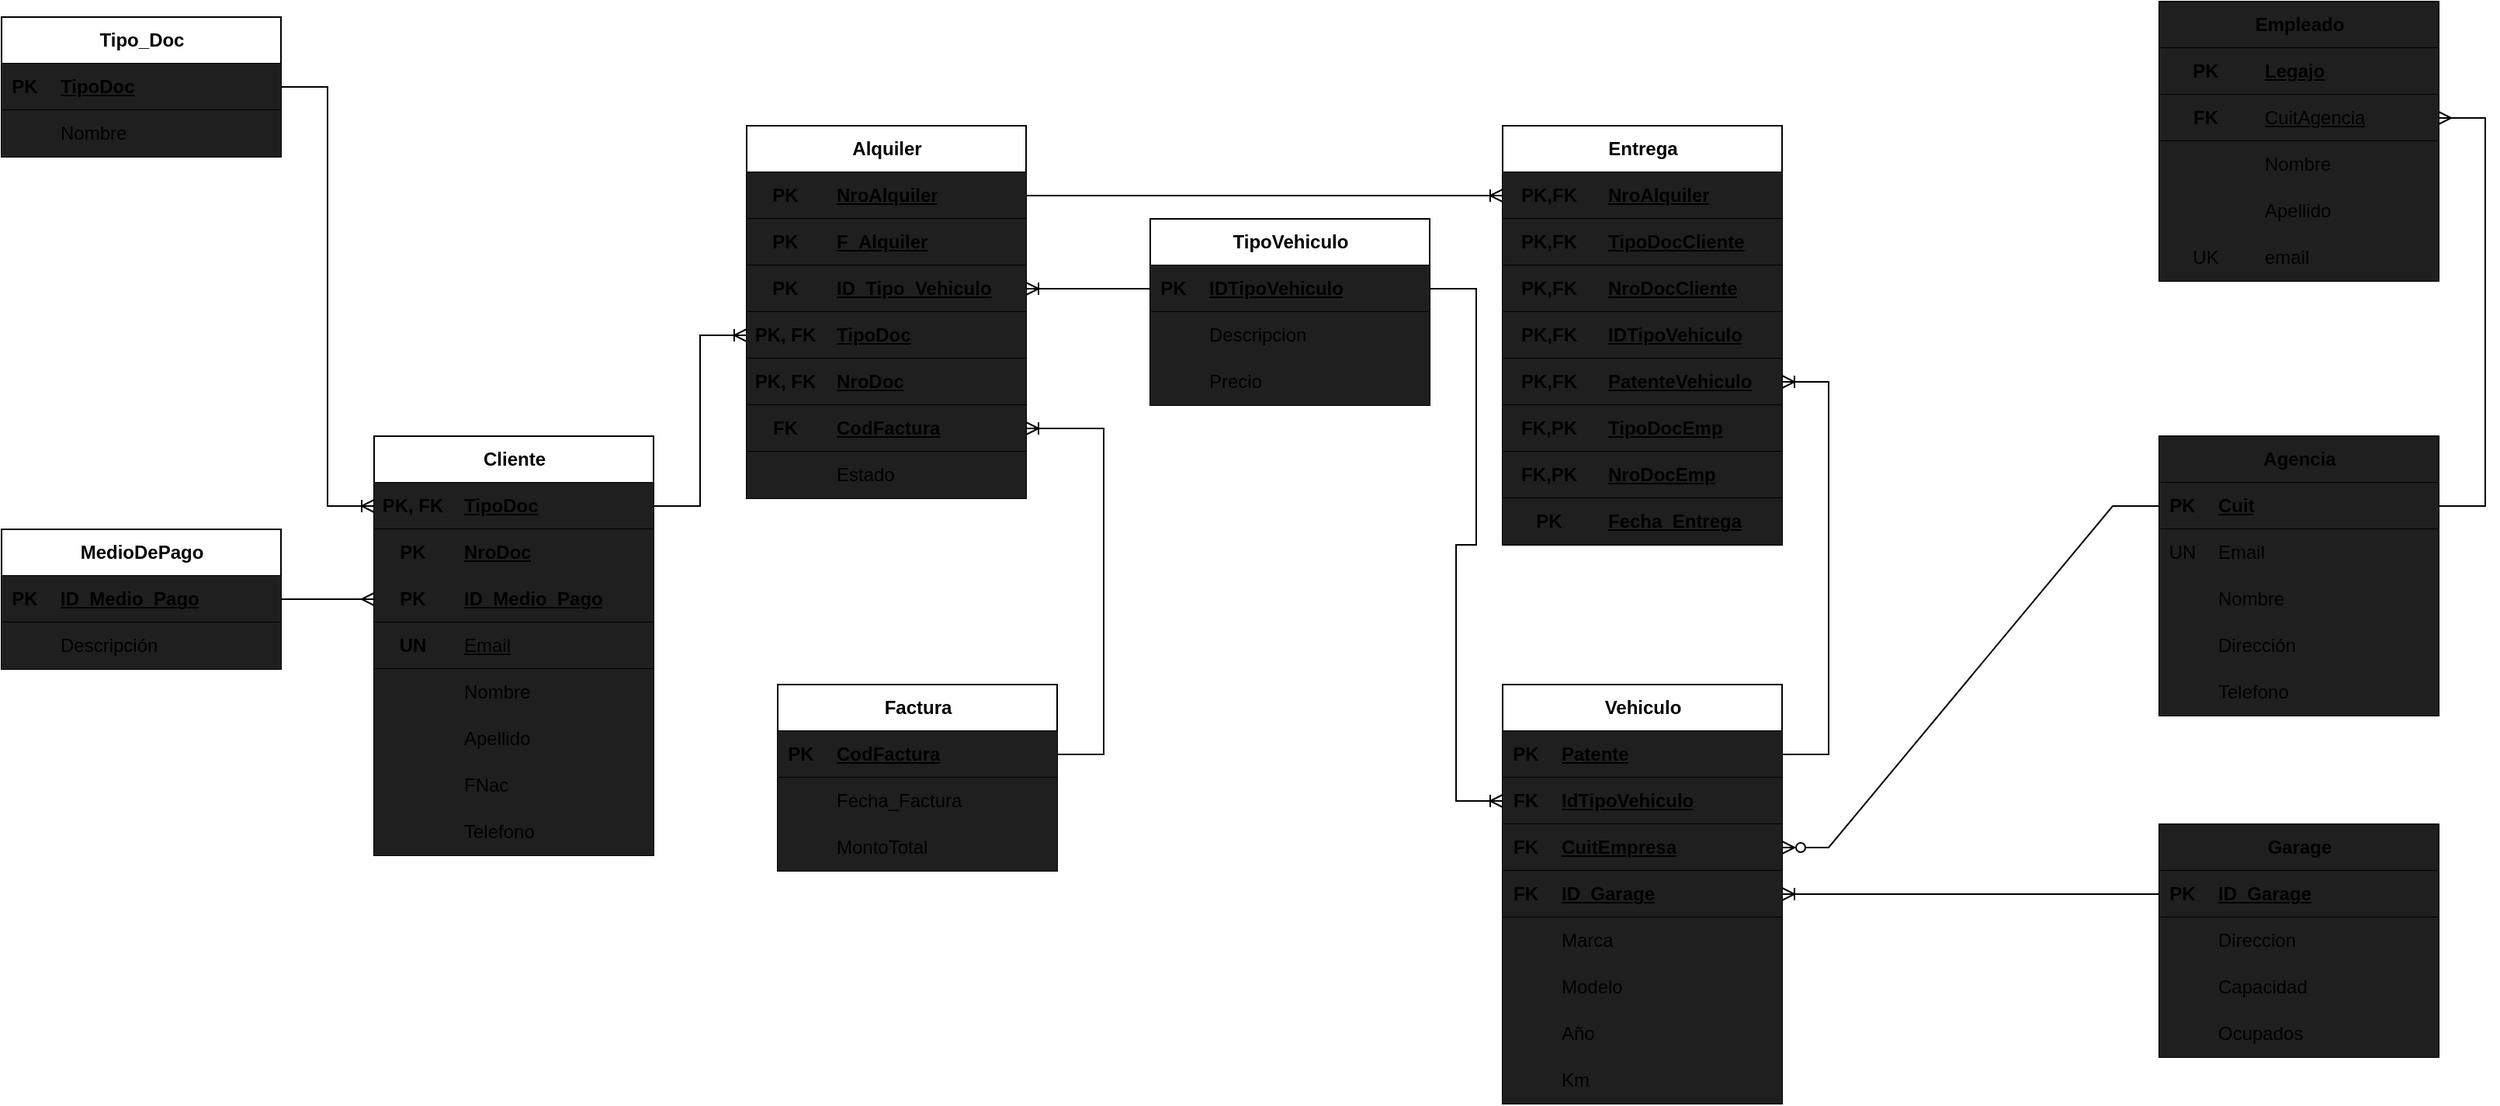 <mxfile version="26.2.2">
  <diagram name="Página-1" id="3Fb46L_coKEyn5dIdVm9">
    <mxGraphModel dx="2097" dy="1780" grid="1" gridSize="10" guides="1" tooltips="1" connect="1" arrows="1" fold="1" page="1" pageScale="1" pageWidth="827" pageHeight="1169" math="0" shadow="0">
      <root>
        <mxCell id="0" />
        <mxCell id="1" parent="0" />
        <mxCell id="S7bPvrfA1P3Xf-3ag3un-34" value="Cliente" style="shape=table;startSize=30;container=1;collapsible=1;childLayout=tableLayout;fixedRows=1;rowLines=0;fontStyle=1;align=center;resizeLast=1;html=1;" parent="1" vertex="1">
          <mxGeometry x="100" y="-80" width="180" height="270" as="geometry" />
        </mxCell>
        <mxCell id="6u-iVC1A4fWfIfRAJsbh-24" style="shape=tableRow;horizontal=0;startSize=0;swimlaneHead=0;swimlaneBody=0;fillColor=#1F1F1F;collapsible=0;dropTarget=0;points=[[0,0.5],[1,0.5]];portConstraint=eastwest;top=0;left=0;right=0;bottom=1;" parent="S7bPvrfA1P3Xf-3ag3un-34" vertex="1">
          <mxGeometry y="30" width="180" height="30" as="geometry" />
        </mxCell>
        <mxCell id="6u-iVC1A4fWfIfRAJsbh-25" value="PK, FK" style="shape=partialRectangle;connectable=0;fillColor=none;top=0;left=0;bottom=0;right=0;fontStyle=1;overflow=hidden;whiteSpace=wrap;html=1;" parent="6u-iVC1A4fWfIfRAJsbh-24" vertex="1">
          <mxGeometry width="50" height="30" as="geometry">
            <mxRectangle width="50" height="30" as="alternateBounds" />
          </mxGeometry>
        </mxCell>
        <mxCell id="6u-iVC1A4fWfIfRAJsbh-26" value="TipoDoc" style="shape=partialRectangle;connectable=0;fillColor=none;top=0;left=0;bottom=0;right=0;align=left;spacingLeft=6;fontStyle=5;overflow=hidden;whiteSpace=wrap;html=1;" parent="6u-iVC1A4fWfIfRAJsbh-24" vertex="1">
          <mxGeometry x="50" width="130" height="30" as="geometry">
            <mxRectangle width="130" height="30" as="alternateBounds" />
          </mxGeometry>
        </mxCell>
        <mxCell id="S7bPvrfA1P3Xf-3ag3un-50" style="shape=tableRow;horizontal=0;startSize=0;swimlaneHead=0;swimlaneBody=0;fillColor=none;collapsible=0;dropTarget=0;points=[[0,0.5],[1,0.5]];portConstraint=eastwest;top=0;left=0;right=0;bottom=1;" parent="S7bPvrfA1P3Xf-3ag3un-34" vertex="1">
          <mxGeometry y="60" width="180" height="30" as="geometry" />
        </mxCell>
        <mxCell id="S7bPvrfA1P3Xf-3ag3un-51" value="PK" style="shape=partialRectangle;connectable=0;fillColor=#1F1F1F;top=0;left=0;bottom=0;right=0;fontStyle=1;overflow=hidden;whiteSpace=wrap;html=1;" parent="S7bPvrfA1P3Xf-3ag3un-50" vertex="1">
          <mxGeometry width="50" height="30" as="geometry">
            <mxRectangle width="50" height="30" as="alternateBounds" />
          </mxGeometry>
        </mxCell>
        <mxCell id="S7bPvrfA1P3Xf-3ag3un-52" value="NroDoc" style="shape=partialRectangle;connectable=0;fillColor=#1F1F1F;top=0;left=0;bottom=0;right=0;align=left;spacingLeft=6;fontStyle=5;overflow=hidden;whiteSpace=wrap;html=1;" parent="S7bPvrfA1P3Xf-3ag3un-50" vertex="1">
          <mxGeometry x="50" width="130" height="30" as="geometry">
            <mxRectangle width="130" height="30" as="alternateBounds" />
          </mxGeometry>
        </mxCell>
        <mxCell id="8xU-Jmkox9WpVrmzIv-y-15" style="shape=tableRow;horizontal=0;startSize=0;swimlaneHead=0;swimlaneBody=0;fillColor=#1F1F1F;collapsible=0;dropTarget=0;points=[[0,0.5],[1,0.5]];portConstraint=eastwest;top=0;left=0;right=0;bottom=1;" parent="S7bPvrfA1P3Xf-3ag3un-34" vertex="1">
          <mxGeometry y="90" width="180" height="30" as="geometry" />
        </mxCell>
        <mxCell id="8xU-Jmkox9WpVrmzIv-y-16" value="PK" style="shape=partialRectangle;connectable=0;fillColor=none;top=0;left=0;bottom=0;right=0;fontStyle=1;overflow=hidden;whiteSpace=wrap;html=1;" parent="8xU-Jmkox9WpVrmzIv-y-15" vertex="1">
          <mxGeometry width="50" height="30" as="geometry">
            <mxRectangle width="50" height="30" as="alternateBounds" />
          </mxGeometry>
        </mxCell>
        <mxCell id="8xU-Jmkox9WpVrmzIv-y-17" value="ID_Medio_Pago" style="shape=partialRectangle;connectable=0;fillColor=none;top=0;left=0;bottom=0;right=0;align=left;spacingLeft=6;fontStyle=5;overflow=hidden;whiteSpace=wrap;html=1;" parent="8xU-Jmkox9WpVrmzIv-y-15" vertex="1">
          <mxGeometry x="50" width="130" height="30" as="geometry">
            <mxRectangle width="130" height="30" as="alternateBounds" />
          </mxGeometry>
        </mxCell>
        <mxCell id="S7bPvrfA1P3Xf-3ag3un-59" style="shape=tableRow;horizontal=0;startSize=0;swimlaneHead=0;swimlaneBody=0;fillColor=#1F1F1F;collapsible=0;dropTarget=0;points=[[0,0.5],[1,0.5]];portConstraint=eastwest;top=0;left=0;right=0;bottom=1;" parent="S7bPvrfA1P3Xf-3ag3un-34" vertex="1">
          <mxGeometry y="120" width="180" height="30" as="geometry" />
        </mxCell>
        <mxCell id="S7bPvrfA1P3Xf-3ag3un-60" value="UN" style="shape=partialRectangle;connectable=0;fillColor=none;top=0;left=0;bottom=0;right=0;fontStyle=1;overflow=hidden;whiteSpace=wrap;html=1;" parent="S7bPvrfA1P3Xf-3ag3un-59" vertex="1">
          <mxGeometry width="50" height="30" as="geometry">
            <mxRectangle width="50" height="30" as="alternateBounds" />
          </mxGeometry>
        </mxCell>
        <mxCell id="S7bPvrfA1P3Xf-3ag3un-61" value="&lt;span style=&quot;font-weight: 400;&quot;&gt;Email&lt;/span&gt;" style="shape=partialRectangle;connectable=0;fillColor=none;top=0;left=0;bottom=0;right=0;align=left;spacingLeft=6;fontStyle=5;overflow=hidden;whiteSpace=wrap;html=1;" parent="S7bPvrfA1P3Xf-3ag3un-59" vertex="1">
          <mxGeometry x="50" width="130" height="30" as="geometry">
            <mxRectangle width="130" height="30" as="alternateBounds" />
          </mxGeometry>
        </mxCell>
        <mxCell id="S7bPvrfA1P3Xf-3ag3un-38" value="" style="shape=tableRow;horizontal=0;startSize=0;swimlaneHead=0;swimlaneBody=0;fillColor=#1F1F1F;collapsible=0;dropTarget=0;points=[[0,0.5],[1,0.5]];portConstraint=eastwest;top=0;left=0;right=0;bottom=0;" parent="S7bPvrfA1P3Xf-3ag3un-34" vertex="1">
          <mxGeometry y="150" width="180" height="30" as="geometry" />
        </mxCell>
        <mxCell id="S7bPvrfA1P3Xf-3ag3un-39" value="" style="shape=partialRectangle;connectable=0;fillColor=none;top=0;left=0;bottom=0;right=0;editable=1;overflow=hidden;whiteSpace=wrap;html=1;" parent="S7bPvrfA1P3Xf-3ag3un-38" vertex="1">
          <mxGeometry width="50" height="30" as="geometry">
            <mxRectangle width="50" height="30" as="alternateBounds" />
          </mxGeometry>
        </mxCell>
        <mxCell id="S7bPvrfA1P3Xf-3ag3un-40" value="Nombre" style="shape=partialRectangle;connectable=0;fillColor=none;top=0;left=0;bottom=0;right=0;align=left;spacingLeft=6;overflow=hidden;whiteSpace=wrap;html=1;" parent="S7bPvrfA1P3Xf-3ag3un-38" vertex="1">
          <mxGeometry x="50" width="130" height="30" as="geometry">
            <mxRectangle width="130" height="30" as="alternateBounds" />
          </mxGeometry>
        </mxCell>
        <mxCell id="S7bPvrfA1P3Xf-3ag3un-41" value="" style="shape=tableRow;horizontal=0;startSize=0;swimlaneHead=0;swimlaneBody=0;fillColor=#1F1F1F;collapsible=0;dropTarget=0;points=[[0,0.5],[1,0.5]];portConstraint=eastwest;top=0;left=0;right=0;bottom=0;" parent="S7bPvrfA1P3Xf-3ag3un-34" vertex="1">
          <mxGeometry y="180" width="180" height="30" as="geometry" />
        </mxCell>
        <mxCell id="S7bPvrfA1P3Xf-3ag3un-42" value="" style="shape=partialRectangle;connectable=0;fillColor=none;top=0;left=0;bottom=0;right=0;editable=1;overflow=hidden;whiteSpace=wrap;html=1;" parent="S7bPvrfA1P3Xf-3ag3un-41" vertex="1">
          <mxGeometry width="50" height="30" as="geometry">
            <mxRectangle width="50" height="30" as="alternateBounds" />
          </mxGeometry>
        </mxCell>
        <mxCell id="S7bPvrfA1P3Xf-3ag3un-43" value="Apellido" style="shape=partialRectangle;connectable=0;fillColor=none;top=0;left=0;bottom=0;right=0;align=left;spacingLeft=6;overflow=hidden;whiteSpace=wrap;html=1;" parent="S7bPvrfA1P3Xf-3ag3un-41" vertex="1">
          <mxGeometry x="50" width="130" height="30" as="geometry">
            <mxRectangle width="130" height="30" as="alternateBounds" />
          </mxGeometry>
        </mxCell>
        <mxCell id="S7bPvrfA1P3Xf-3ag3un-53" style="shape=tableRow;horizontal=0;startSize=0;swimlaneHead=0;swimlaneBody=0;fillColor=#1F1F1F;collapsible=0;dropTarget=0;points=[[0,0.5],[1,0.5]];portConstraint=eastwest;top=0;left=0;right=0;bottom=0;" parent="S7bPvrfA1P3Xf-3ag3un-34" vertex="1">
          <mxGeometry y="210" width="180" height="30" as="geometry" />
        </mxCell>
        <mxCell id="S7bPvrfA1P3Xf-3ag3un-54" style="shape=partialRectangle;connectable=0;fillColor=none;top=0;left=0;bottom=0;right=0;editable=1;overflow=hidden;whiteSpace=wrap;html=1;" parent="S7bPvrfA1P3Xf-3ag3un-53" vertex="1">
          <mxGeometry width="50" height="30" as="geometry">
            <mxRectangle width="50" height="30" as="alternateBounds" />
          </mxGeometry>
        </mxCell>
        <mxCell id="S7bPvrfA1P3Xf-3ag3un-55" value="FNac" style="shape=partialRectangle;connectable=0;fillColor=none;top=0;left=0;bottom=0;right=0;align=left;spacingLeft=6;overflow=hidden;whiteSpace=wrap;html=1;" parent="S7bPvrfA1P3Xf-3ag3un-53" vertex="1">
          <mxGeometry x="50" width="130" height="30" as="geometry">
            <mxRectangle width="130" height="30" as="alternateBounds" />
          </mxGeometry>
        </mxCell>
        <mxCell id="S7bPvrfA1P3Xf-3ag3un-56" style="shape=tableRow;horizontal=0;startSize=0;swimlaneHead=0;swimlaneBody=0;fillColor=#1F1F1F;collapsible=0;dropTarget=0;points=[[0,0.5],[1,0.5]];portConstraint=eastwest;top=0;left=0;right=0;bottom=0;" parent="S7bPvrfA1P3Xf-3ag3un-34" vertex="1">
          <mxGeometry y="240" width="180" height="30" as="geometry" />
        </mxCell>
        <mxCell id="S7bPvrfA1P3Xf-3ag3un-57" style="shape=partialRectangle;connectable=0;fillColor=none;top=0;left=0;bottom=0;right=0;editable=1;overflow=hidden;whiteSpace=wrap;html=1;" parent="S7bPvrfA1P3Xf-3ag3un-56" vertex="1">
          <mxGeometry width="50" height="30" as="geometry">
            <mxRectangle width="50" height="30" as="alternateBounds" />
          </mxGeometry>
        </mxCell>
        <mxCell id="S7bPvrfA1P3Xf-3ag3un-58" value="Telefono" style="shape=partialRectangle;connectable=0;fillColor=none;top=0;left=0;bottom=0;right=0;align=left;spacingLeft=6;overflow=hidden;whiteSpace=wrap;html=1;" parent="S7bPvrfA1P3Xf-3ag3un-56" vertex="1">
          <mxGeometry x="50" width="130" height="30" as="geometry">
            <mxRectangle width="130" height="30" as="alternateBounds" />
          </mxGeometry>
        </mxCell>
        <mxCell id="S7bPvrfA1P3Xf-3ag3un-62" value="Alquiler" style="shape=table;startSize=30;container=1;collapsible=1;childLayout=tableLayout;fixedRows=1;rowLines=0;fontStyle=1;align=center;resizeLast=1;html=1;" parent="1" vertex="1">
          <mxGeometry x="340" y="-280" width="180" height="240" as="geometry" />
        </mxCell>
        <mxCell id="S7bPvrfA1P3Xf-3ag3un-63" value="" style="shape=tableRow;horizontal=0;startSize=0;swimlaneHead=0;swimlaneBody=0;fillColor=#1F1F1F;collapsible=0;dropTarget=0;points=[[0,0.5],[1,0.5]];portConstraint=eastwest;top=0;left=0;right=0;bottom=1;" parent="S7bPvrfA1P3Xf-3ag3un-62" vertex="1">
          <mxGeometry y="30" width="180" height="30" as="geometry" />
        </mxCell>
        <mxCell id="S7bPvrfA1P3Xf-3ag3un-64" value="PK" style="shape=partialRectangle;connectable=0;fillColor=none;top=0;left=0;bottom=0;right=0;fontStyle=1;overflow=hidden;whiteSpace=wrap;html=1;" parent="S7bPvrfA1P3Xf-3ag3un-63" vertex="1">
          <mxGeometry width="50" height="30" as="geometry">
            <mxRectangle width="50" height="30" as="alternateBounds" />
          </mxGeometry>
        </mxCell>
        <mxCell id="S7bPvrfA1P3Xf-3ag3un-65" value="NroAlquiler" style="shape=partialRectangle;connectable=0;fillColor=none;top=0;left=0;bottom=0;right=0;align=left;spacingLeft=6;fontStyle=5;overflow=hidden;whiteSpace=wrap;html=1;" parent="S7bPvrfA1P3Xf-3ag3un-63" vertex="1">
          <mxGeometry x="50" width="130" height="30" as="geometry">
            <mxRectangle width="130" height="30" as="alternateBounds" />
          </mxGeometry>
        </mxCell>
        <mxCell id="qeX9R0JN4dfD4LE1MH1b-1" style="shape=tableRow;horizontal=0;startSize=0;swimlaneHead=0;swimlaneBody=0;fillColor=#1F1F1F;collapsible=0;dropTarget=0;points=[[0,0.5],[1,0.5]];portConstraint=eastwest;top=0;left=0;right=0;bottom=1;" parent="S7bPvrfA1P3Xf-3ag3un-62" vertex="1">
          <mxGeometry y="60" width="180" height="30" as="geometry" />
        </mxCell>
        <mxCell id="qeX9R0JN4dfD4LE1MH1b-2" value="PK" style="shape=partialRectangle;connectable=0;fillColor=none;top=0;left=0;bottom=0;right=0;fontStyle=1;overflow=hidden;whiteSpace=wrap;html=1;" parent="qeX9R0JN4dfD4LE1MH1b-1" vertex="1">
          <mxGeometry width="50" height="30" as="geometry">
            <mxRectangle width="50" height="30" as="alternateBounds" />
          </mxGeometry>
        </mxCell>
        <mxCell id="qeX9R0JN4dfD4LE1MH1b-3" value="F_Alquiler" style="shape=partialRectangle;connectable=0;fillColor=none;top=0;left=0;bottom=0;right=0;align=left;spacingLeft=6;fontStyle=5;overflow=hidden;whiteSpace=wrap;html=1;" parent="qeX9R0JN4dfD4LE1MH1b-1" vertex="1">
          <mxGeometry x="50" width="130" height="30" as="geometry">
            <mxRectangle width="130" height="30" as="alternateBounds" />
          </mxGeometry>
        </mxCell>
        <mxCell id="6u-iVC1A4fWfIfRAJsbh-33" style="shape=tableRow;horizontal=0;startSize=0;swimlaneHead=0;swimlaneBody=0;fillColor=#1F1F1F;collapsible=0;dropTarget=0;points=[[0,0.5],[1,0.5]];portConstraint=eastwest;top=0;left=0;right=0;bottom=1;" parent="S7bPvrfA1P3Xf-3ag3un-62" vertex="1">
          <mxGeometry y="90" width="180" height="30" as="geometry" />
        </mxCell>
        <mxCell id="6u-iVC1A4fWfIfRAJsbh-34" value="PK" style="shape=partialRectangle;connectable=0;fillColor=none;top=0;left=0;bottom=0;right=0;fontStyle=1;overflow=hidden;whiteSpace=wrap;html=1;" parent="6u-iVC1A4fWfIfRAJsbh-33" vertex="1">
          <mxGeometry width="50" height="30" as="geometry">
            <mxRectangle width="50" height="30" as="alternateBounds" />
          </mxGeometry>
        </mxCell>
        <mxCell id="6u-iVC1A4fWfIfRAJsbh-35" value="ID_Tipo_Vehiculo" style="shape=partialRectangle;connectable=0;fillColor=none;top=0;left=0;bottom=0;right=0;align=left;spacingLeft=6;fontStyle=5;overflow=hidden;whiteSpace=wrap;html=1;" parent="6u-iVC1A4fWfIfRAJsbh-33" vertex="1">
          <mxGeometry x="50" width="130" height="30" as="geometry">
            <mxRectangle width="130" height="30" as="alternateBounds" />
          </mxGeometry>
        </mxCell>
        <mxCell id="6u-iVC1A4fWfIfRAJsbh-27" style="shape=tableRow;horizontal=0;startSize=0;swimlaneHead=0;swimlaneBody=0;fillColor=#1F1F1F;collapsible=0;dropTarget=0;points=[[0,0.5],[1,0.5]];portConstraint=eastwest;top=0;left=0;right=0;bottom=1;" parent="S7bPvrfA1P3Xf-3ag3un-62" vertex="1">
          <mxGeometry y="120" width="180" height="30" as="geometry" />
        </mxCell>
        <mxCell id="6u-iVC1A4fWfIfRAJsbh-28" value="PK, FK" style="shape=partialRectangle;connectable=0;fillColor=none;top=0;left=0;bottom=0;right=0;fontStyle=1;overflow=hidden;whiteSpace=wrap;html=1;" parent="6u-iVC1A4fWfIfRAJsbh-27" vertex="1">
          <mxGeometry width="50" height="30" as="geometry">
            <mxRectangle width="50" height="30" as="alternateBounds" />
          </mxGeometry>
        </mxCell>
        <mxCell id="6u-iVC1A4fWfIfRAJsbh-29" value="TipoDoc" style="shape=partialRectangle;connectable=0;fillColor=none;top=0;left=0;bottom=0;right=0;align=left;spacingLeft=6;fontStyle=5;overflow=hidden;whiteSpace=wrap;html=1;" parent="6u-iVC1A4fWfIfRAJsbh-27" vertex="1">
          <mxGeometry x="50" width="130" height="30" as="geometry">
            <mxRectangle width="130" height="30" as="alternateBounds" />
          </mxGeometry>
        </mxCell>
        <mxCell id="6u-iVC1A4fWfIfRAJsbh-30" style="shape=tableRow;horizontal=0;startSize=0;swimlaneHead=0;swimlaneBody=0;fillColor=#1F1F1F;collapsible=0;dropTarget=0;points=[[0,0.5],[1,0.5]];portConstraint=eastwest;top=0;left=0;right=0;bottom=1;" parent="S7bPvrfA1P3Xf-3ag3un-62" vertex="1">
          <mxGeometry y="150" width="180" height="30" as="geometry" />
        </mxCell>
        <mxCell id="6u-iVC1A4fWfIfRAJsbh-31" value="PK, FK" style="shape=partialRectangle;connectable=0;fillColor=none;top=0;left=0;bottom=0;right=0;fontStyle=1;overflow=hidden;whiteSpace=wrap;html=1;" parent="6u-iVC1A4fWfIfRAJsbh-30" vertex="1">
          <mxGeometry width="50" height="30" as="geometry">
            <mxRectangle width="50" height="30" as="alternateBounds" />
          </mxGeometry>
        </mxCell>
        <mxCell id="6u-iVC1A4fWfIfRAJsbh-32" value="NroDoc" style="shape=partialRectangle;connectable=0;fillColor=none;top=0;left=0;bottom=0;right=0;align=left;spacingLeft=6;fontStyle=5;overflow=hidden;whiteSpace=wrap;html=1;" parent="6u-iVC1A4fWfIfRAJsbh-30" vertex="1">
          <mxGeometry x="50" width="130" height="30" as="geometry">
            <mxRectangle width="130" height="30" as="alternateBounds" />
          </mxGeometry>
        </mxCell>
        <mxCell id="Av5dFUakg6IqVh-Tv5hJ-49" style="shape=tableRow;horizontal=0;startSize=0;swimlaneHead=0;swimlaneBody=0;fillColor=#1F1F1F;collapsible=0;dropTarget=0;points=[[0,0.5],[1,0.5]];portConstraint=eastwest;top=0;left=0;right=0;bottom=1;" parent="S7bPvrfA1P3Xf-3ag3un-62" vertex="1">
          <mxGeometry y="180" width="180" height="30" as="geometry" />
        </mxCell>
        <mxCell id="Av5dFUakg6IqVh-Tv5hJ-50" value="FK" style="shape=partialRectangle;connectable=0;fillColor=none;top=0;left=0;bottom=0;right=0;fontStyle=1;overflow=hidden;whiteSpace=wrap;html=1;" parent="Av5dFUakg6IqVh-Tv5hJ-49" vertex="1">
          <mxGeometry width="50" height="30" as="geometry">
            <mxRectangle width="50" height="30" as="alternateBounds" />
          </mxGeometry>
        </mxCell>
        <mxCell id="Av5dFUakg6IqVh-Tv5hJ-51" value="CodFactura" style="shape=partialRectangle;connectable=0;fillColor=none;top=0;left=0;bottom=0;right=0;align=left;spacingLeft=6;fontStyle=5;overflow=hidden;whiteSpace=wrap;html=1;" parent="Av5dFUakg6IqVh-Tv5hJ-49" vertex="1">
          <mxGeometry x="50" width="130" height="30" as="geometry">
            <mxRectangle width="130" height="30" as="alternateBounds" />
          </mxGeometry>
        </mxCell>
        <mxCell id="S7bPvrfA1P3Xf-3ag3un-66" value="" style="shape=tableRow;horizontal=0;startSize=0;swimlaneHead=0;swimlaneBody=0;fillColor=#1F1F1F;collapsible=0;dropTarget=0;points=[[0,0.5],[1,0.5]];portConstraint=eastwest;top=0;left=0;right=0;bottom=0;" parent="S7bPvrfA1P3Xf-3ag3un-62" vertex="1">
          <mxGeometry y="210" width="180" height="30" as="geometry" />
        </mxCell>
        <mxCell id="S7bPvrfA1P3Xf-3ag3un-67" value="" style="shape=partialRectangle;connectable=0;fillColor=none;top=0;left=0;bottom=0;right=0;editable=1;overflow=hidden;whiteSpace=wrap;html=1;" parent="S7bPvrfA1P3Xf-3ag3un-66" vertex="1">
          <mxGeometry width="50" height="30" as="geometry">
            <mxRectangle width="50" height="30" as="alternateBounds" />
          </mxGeometry>
        </mxCell>
        <mxCell id="S7bPvrfA1P3Xf-3ag3un-68" value="Estado" style="shape=partialRectangle;connectable=0;fillColor=none;top=0;left=0;bottom=0;right=0;align=left;spacingLeft=6;overflow=hidden;whiteSpace=wrap;html=1;" parent="S7bPvrfA1P3Xf-3ag3un-66" vertex="1">
          <mxGeometry x="50" width="130" height="30" as="geometry">
            <mxRectangle width="130" height="30" as="alternateBounds" />
          </mxGeometry>
        </mxCell>
        <mxCell id="S7bPvrfA1P3Xf-3ag3un-84" value="" style="edgeStyle=entityRelationEdgeStyle;fontSize=12;html=1;endArrow=ERoneToMany;rounded=0;entryX=0;entryY=0.5;entryDx=0;entryDy=0;fillColor=#1F1F1F;" parent="1" source="6u-iVC1A4fWfIfRAJsbh-24" target="6u-iVC1A4fWfIfRAJsbh-27" edge="1">
          <mxGeometry width="100" height="100" relative="1" as="geometry">
            <mxPoint x="280" y="160" as="sourcePoint" />
            <mxPoint x="380" y="165" as="targetPoint" />
          </mxGeometry>
        </mxCell>
        <mxCell id="S7bPvrfA1P3Xf-3ag3un-85" value="TipoVehiculo" style="shape=table;startSize=30;container=1;collapsible=1;childLayout=tableLayout;fixedRows=1;rowLines=0;fontStyle=1;align=center;resizeLast=1;html=1;" parent="1" vertex="1">
          <mxGeometry x="600" y="-220" width="180" height="120" as="geometry" />
        </mxCell>
        <mxCell id="S7bPvrfA1P3Xf-3ag3un-86" value="" style="shape=tableRow;horizontal=0;startSize=0;swimlaneHead=0;swimlaneBody=0;fillColor=#1F1F1F;collapsible=0;dropTarget=0;points=[[0,0.5],[1,0.5]];portConstraint=eastwest;top=0;left=0;right=0;bottom=1;" parent="S7bPvrfA1P3Xf-3ag3un-85" vertex="1">
          <mxGeometry y="30" width="180" height="30" as="geometry" />
        </mxCell>
        <mxCell id="S7bPvrfA1P3Xf-3ag3un-87" value="PK" style="shape=partialRectangle;connectable=0;fillColor=none;top=0;left=0;bottom=0;right=0;fontStyle=1;overflow=hidden;whiteSpace=wrap;html=1;" parent="S7bPvrfA1P3Xf-3ag3un-86" vertex="1">
          <mxGeometry width="30" height="30" as="geometry">
            <mxRectangle width="30" height="30" as="alternateBounds" />
          </mxGeometry>
        </mxCell>
        <mxCell id="S7bPvrfA1P3Xf-3ag3un-88" value="IDTipoVehiculo" style="shape=partialRectangle;connectable=0;fillColor=none;top=0;left=0;bottom=0;right=0;align=left;spacingLeft=6;fontStyle=5;overflow=hidden;whiteSpace=wrap;html=1;" parent="S7bPvrfA1P3Xf-3ag3un-86" vertex="1">
          <mxGeometry x="30" width="150" height="30" as="geometry">
            <mxRectangle width="150" height="30" as="alternateBounds" />
          </mxGeometry>
        </mxCell>
        <mxCell id="S7bPvrfA1P3Xf-3ag3un-89" value="" style="shape=tableRow;horizontal=0;startSize=0;swimlaneHead=0;swimlaneBody=0;fillColor=#1F1F1F;collapsible=0;dropTarget=0;points=[[0,0.5],[1,0.5]];portConstraint=eastwest;top=0;left=0;right=0;bottom=0;" parent="S7bPvrfA1P3Xf-3ag3un-85" vertex="1">
          <mxGeometry y="60" width="180" height="30" as="geometry" />
        </mxCell>
        <mxCell id="S7bPvrfA1P3Xf-3ag3un-90" value="" style="shape=partialRectangle;connectable=0;fillColor=none;top=0;left=0;bottom=0;right=0;editable=1;overflow=hidden;whiteSpace=wrap;html=1;" parent="S7bPvrfA1P3Xf-3ag3un-89" vertex="1">
          <mxGeometry width="30" height="30" as="geometry">
            <mxRectangle width="30" height="30" as="alternateBounds" />
          </mxGeometry>
        </mxCell>
        <mxCell id="S7bPvrfA1P3Xf-3ag3un-91" value="Descripcion" style="shape=partialRectangle;connectable=0;fillColor=none;top=0;left=0;bottom=0;right=0;align=left;spacingLeft=6;overflow=hidden;whiteSpace=wrap;html=1;" parent="S7bPvrfA1P3Xf-3ag3un-89" vertex="1">
          <mxGeometry x="30" width="150" height="30" as="geometry">
            <mxRectangle width="150" height="30" as="alternateBounds" />
          </mxGeometry>
        </mxCell>
        <mxCell id="Av5dFUakg6IqVh-Tv5hJ-1" style="shape=tableRow;horizontal=0;startSize=0;swimlaneHead=0;swimlaneBody=0;fillColor=#1F1F1F;collapsible=0;dropTarget=0;points=[[0,0.5],[1,0.5]];portConstraint=eastwest;top=0;left=0;right=0;bottom=0;" parent="S7bPvrfA1P3Xf-3ag3un-85" vertex="1">
          <mxGeometry y="90" width="180" height="30" as="geometry" />
        </mxCell>
        <mxCell id="Av5dFUakg6IqVh-Tv5hJ-2" style="shape=partialRectangle;connectable=0;fillColor=none;top=0;left=0;bottom=0;right=0;editable=1;overflow=hidden;whiteSpace=wrap;html=1;" parent="Av5dFUakg6IqVh-Tv5hJ-1" vertex="1">
          <mxGeometry width="30" height="30" as="geometry">
            <mxRectangle width="30" height="30" as="alternateBounds" />
          </mxGeometry>
        </mxCell>
        <mxCell id="Av5dFUakg6IqVh-Tv5hJ-3" value="Precio" style="shape=partialRectangle;connectable=0;fillColor=none;top=0;left=0;bottom=0;right=0;align=left;spacingLeft=6;overflow=hidden;whiteSpace=wrap;html=1;" parent="Av5dFUakg6IqVh-Tv5hJ-1" vertex="1">
          <mxGeometry x="30" width="150" height="30" as="geometry">
            <mxRectangle width="150" height="30" as="alternateBounds" />
          </mxGeometry>
        </mxCell>
        <mxCell id="S7bPvrfA1P3Xf-3ag3un-108" value="" style="edgeStyle=entityRelationEdgeStyle;fontSize=12;html=1;endArrow=ERoneToMany;rounded=0;exitX=0;exitY=0.5;exitDx=0;exitDy=0;entryX=1;entryY=0.5;entryDx=0;entryDy=0;fillColor=#1F1F1F;" parent="1" source="S7bPvrfA1P3Xf-3ag3un-86" target="6u-iVC1A4fWfIfRAJsbh-33" edge="1">
          <mxGeometry width="100" height="100" relative="1" as="geometry">
            <mxPoint x="680" y="380" as="sourcePoint" />
            <mxPoint x="560" y="195" as="targetPoint" />
          </mxGeometry>
        </mxCell>
        <mxCell id="S7bPvrfA1P3Xf-3ag3un-140" value="" style="shape=tableRow;horizontal=0;startSize=0;swimlaneHead=0;swimlaneBody=0;fillColor=none;collapsible=0;dropTarget=0;points=[[0,0.5],[1,0.5]];portConstraint=eastwest;top=0;left=0;right=0;bottom=0;" parent="1" vertex="1">
          <mxGeometry x="300" y="10" width="180" height="30" as="geometry" />
        </mxCell>
        <mxCell id="S7bPvrfA1P3Xf-3ag3un-141" value="" style="shape=partialRectangle;connectable=0;fillColor=none;top=0;left=0;bottom=0;right=0;editable=1;overflow=hidden;whiteSpace=wrap;html=1;" parent="S7bPvrfA1P3Xf-3ag3un-140" vertex="1">
          <mxGeometry width="30" height="30" as="geometry">
            <mxRectangle width="30" height="30" as="alternateBounds" />
          </mxGeometry>
        </mxCell>
        <mxCell id="S7bPvrfA1P3Xf-3ag3un-145" value="" style="edgeStyle=entityRelationEdgeStyle;fontSize=12;html=1;endArrow=ERoneToMany;rounded=0;entryX=0;entryY=0.5;entryDx=0;entryDy=0;exitX=1;exitY=0.5;exitDx=0;exitDy=0;fillColor=#1F1F1F;" parent="1" source="S7bPvrfA1P3Xf-3ag3un-63" target="6u-iVC1A4fWfIfRAJsbh-51" edge="1">
          <mxGeometry width="100" height="100" relative="1" as="geometry">
            <mxPoint x="120" y="-80" as="sourcePoint" />
            <mxPoint x="870" y="35" as="targetPoint" />
            <Array as="points">
              <mxPoint x="160" y="60" />
              <mxPoint x="180" y="120" />
              <mxPoint x="290" y="90" />
              <mxPoint x="210" y="70" />
            </Array>
          </mxGeometry>
        </mxCell>
        <mxCell id="S7bPvrfA1P3Xf-3ag3un-146" value="Vehiculo" style="shape=table;startSize=30;container=1;collapsible=1;childLayout=tableLayout;fixedRows=1;rowLines=0;fontStyle=1;align=center;resizeLast=1;html=1;" parent="1" vertex="1">
          <mxGeometry x="827" y="80" width="180" height="270" as="geometry" />
        </mxCell>
        <mxCell id="S7bPvrfA1P3Xf-3ag3un-147" value="" style="shape=tableRow;horizontal=0;startSize=0;swimlaneHead=0;swimlaneBody=0;fillColor=#1F1F1F;collapsible=0;dropTarget=0;points=[[0,0.5],[1,0.5]];portConstraint=eastwest;top=0;left=0;right=0;bottom=1;" parent="S7bPvrfA1P3Xf-3ag3un-146" vertex="1">
          <mxGeometry y="30" width="180" height="30" as="geometry" />
        </mxCell>
        <mxCell id="S7bPvrfA1P3Xf-3ag3un-148" value="PK" style="shape=partialRectangle;connectable=0;fillColor=none;top=0;left=0;bottom=0;right=0;fontStyle=1;overflow=hidden;whiteSpace=wrap;html=1;" parent="S7bPvrfA1P3Xf-3ag3un-147" vertex="1">
          <mxGeometry width="30" height="30" as="geometry">
            <mxRectangle width="30" height="30" as="alternateBounds" />
          </mxGeometry>
        </mxCell>
        <mxCell id="S7bPvrfA1P3Xf-3ag3un-149" value="Patente" style="shape=partialRectangle;connectable=0;fillColor=none;top=0;left=0;bottom=0;right=0;align=left;spacingLeft=6;fontStyle=5;overflow=hidden;whiteSpace=wrap;html=1;" parent="S7bPvrfA1P3Xf-3ag3un-147" vertex="1">
          <mxGeometry x="30" width="150" height="30" as="geometry">
            <mxRectangle width="150" height="30" as="alternateBounds" />
          </mxGeometry>
        </mxCell>
        <mxCell id="6u-iVC1A4fWfIfRAJsbh-36" style="shape=tableRow;horizontal=0;startSize=0;swimlaneHead=0;swimlaneBody=0;fillColor=#1F1F1F;collapsible=0;dropTarget=0;points=[[0,0.5],[1,0.5]];portConstraint=eastwest;top=0;left=0;right=0;bottom=1;" parent="S7bPvrfA1P3Xf-3ag3un-146" vertex="1">
          <mxGeometry y="60" width="180" height="30" as="geometry" />
        </mxCell>
        <mxCell id="6u-iVC1A4fWfIfRAJsbh-37" value="FK" style="shape=partialRectangle;connectable=0;fillColor=none;top=0;left=0;bottom=0;right=0;fontStyle=1;overflow=hidden;whiteSpace=wrap;html=1;" parent="6u-iVC1A4fWfIfRAJsbh-36" vertex="1">
          <mxGeometry width="30" height="30" as="geometry">
            <mxRectangle width="30" height="30" as="alternateBounds" />
          </mxGeometry>
        </mxCell>
        <mxCell id="6u-iVC1A4fWfIfRAJsbh-38" value="IdTipoVehiculo" style="shape=partialRectangle;connectable=0;fillColor=none;top=0;left=0;bottom=0;right=0;align=left;spacingLeft=6;fontStyle=5;overflow=hidden;whiteSpace=wrap;html=1;" parent="6u-iVC1A4fWfIfRAJsbh-36" vertex="1">
          <mxGeometry x="30" width="150" height="30" as="geometry">
            <mxRectangle width="150" height="30" as="alternateBounds" />
          </mxGeometry>
        </mxCell>
        <mxCell id="6u-iVC1A4fWfIfRAJsbh-39" style="shape=tableRow;horizontal=0;startSize=0;swimlaneHead=0;swimlaneBody=0;fillColor=#1F1F1F;collapsible=0;dropTarget=0;points=[[0,0.5],[1,0.5]];portConstraint=eastwest;top=0;left=0;right=0;bottom=1;" parent="S7bPvrfA1P3Xf-3ag3un-146" vertex="1">
          <mxGeometry y="90" width="180" height="30" as="geometry" />
        </mxCell>
        <mxCell id="6u-iVC1A4fWfIfRAJsbh-40" value="FK" style="shape=partialRectangle;connectable=0;fillColor=none;top=0;left=0;bottom=0;right=0;fontStyle=1;overflow=hidden;whiteSpace=wrap;html=1;" parent="6u-iVC1A4fWfIfRAJsbh-39" vertex="1">
          <mxGeometry width="30" height="30" as="geometry">
            <mxRectangle width="30" height="30" as="alternateBounds" />
          </mxGeometry>
        </mxCell>
        <mxCell id="6u-iVC1A4fWfIfRAJsbh-41" value="CuitEmpresa" style="shape=partialRectangle;connectable=0;fillColor=none;top=0;left=0;bottom=0;right=0;align=left;spacingLeft=6;fontStyle=5;overflow=hidden;whiteSpace=wrap;html=1;" parent="6u-iVC1A4fWfIfRAJsbh-39" vertex="1">
          <mxGeometry x="30" width="150" height="30" as="geometry">
            <mxRectangle width="150" height="30" as="alternateBounds" />
          </mxGeometry>
        </mxCell>
        <mxCell id="6u-iVC1A4fWfIfRAJsbh-42" style="shape=tableRow;horizontal=0;startSize=0;swimlaneHead=0;swimlaneBody=0;fillColor=#1F1F1F;collapsible=0;dropTarget=0;points=[[0,0.5],[1,0.5]];portConstraint=eastwest;top=0;left=0;right=0;bottom=1;" parent="S7bPvrfA1P3Xf-3ag3un-146" vertex="1">
          <mxGeometry y="120" width="180" height="30" as="geometry" />
        </mxCell>
        <mxCell id="6u-iVC1A4fWfIfRAJsbh-43" value="FK" style="shape=partialRectangle;connectable=0;fillColor=none;top=0;left=0;bottom=0;right=0;fontStyle=1;overflow=hidden;whiteSpace=wrap;html=1;" parent="6u-iVC1A4fWfIfRAJsbh-42" vertex="1">
          <mxGeometry width="30" height="30" as="geometry">
            <mxRectangle width="30" height="30" as="alternateBounds" />
          </mxGeometry>
        </mxCell>
        <mxCell id="6u-iVC1A4fWfIfRAJsbh-44" value="ID_Garage" style="shape=partialRectangle;connectable=0;fillColor=none;top=0;left=0;bottom=0;right=0;align=left;spacingLeft=6;fontStyle=5;overflow=hidden;whiteSpace=wrap;html=1;" parent="6u-iVC1A4fWfIfRAJsbh-42" vertex="1">
          <mxGeometry x="30" width="150" height="30" as="geometry">
            <mxRectangle width="150" height="30" as="alternateBounds" />
          </mxGeometry>
        </mxCell>
        <mxCell id="S7bPvrfA1P3Xf-3ag3un-150" value="" style="shape=tableRow;horizontal=0;startSize=0;swimlaneHead=0;swimlaneBody=0;fillColor=#1F1F1F;collapsible=0;dropTarget=0;points=[[0,0.5],[1,0.5]];portConstraint=eastwest;top=0;left=0;right=0;bottom=0;" parent="S7bPvrfA1P3Xf-3ag3un-146" vertex="1">
          <mxGeometry y="150" width="180" height="30" as="geometry" />
        </mxCell>
        <mxCell id="S7bPvrfA1P3Xf-3ag3un-151" value="" style="shape=partialRectangle;connectable=0;fillColor=none;top=0;left=0;bottom=0;right=0;editable=1;overflow=hidden;whiteSpace=wrap;html=1;" parent="S7bPvrfA1P3Xf-3ag3un-150" vertex="1">
          <mxGeometry width="30" height="30" as="geometry">
            <mxRectangle width="30" height="30" as="alternateBounds" />
          </mxGeometry>
        </mxCell>
        <mxCell id="S7bPvrfA1P3Xf-3ag3un-152" value="Marca" style="shape=partialRectangle;connectable=0;fillColor=none;top=0;left=0;bottom=0;right=0;align=left;spacingLeft=6;overflow=hidden;whiteSpace=wrap;html=1;" parent="S7bPvrfA1P3Xf-3ag3un-150" vertex="1">
          <mxGeometry x="30" width="150" height="30" as="geometry">
            <mxRectangle width="150" height="30" as="alternateBounds" />
          </mxGeometry>
        </mxCell>
        <mxCell id="S7bPvrfA1P3Xf-3ag3un-153" value="" style="shape=tableRow;horizontal=0;startSize=0;swimlaneHead=0;swimlaneBody=0;fillColor=#1F1F1F;collapsible=0;dropTarget=0;points=[[0,0.5],[1,0.5]];portConstraint=eastwest;top=0;left=0;right=0;bottom=0;" parent="S7bPvrfA1P3Xf-3ag3un-146" vertex="1">
          <mxGeometry y="180" width="180" height="30" as="geometry" />
        </mxCell>
        <mxCell id="S7bPvrfA1P3Xf-3ag3un-154" value="" style="shape=partialRectangle;connectable=0;fillColor=none;top=0;left=0;bottom=0;right=0;editable=1;overflow=hidden;whiteSpace=wrap;html=1;" parent="S7bPvrfA1P3Xf-3ag3un-153" vertex="1">
          <mxGeometry width="30" height="30" as="geometry">
            <mxRectangle width="30" height="30" as="alternateBounds" />
          </mxGeometry>
        </mxCell>
        <mxCell id="S7bPvrfA1P3Xf-3ag3un-155" value="Modelo" style="shape=partialRectangle;connectable=0;fillColor=none;top=0;left=0;bottom=0;right=0;align=left;spacingLeft=6;overflow=hidden;whiteSpace=wrap;html=1;" parent="S7bPvrfA1P3Xf-3ag3un-153" vertex="1">
          <mxGeometry x="30" width="150" height="30" as="geometry">
            <mxRectangle width="150" height="30" as="alternateBounds" />
          </mxGeometry>
        </mxCell>
        <mxCell id="S7bPvrfA1P3Xf-3ag3un-156" value="" style="shape=tableRow;horizontal=0;startSize=0;swimlaneHead=0;swimlaneBody=0;fillColor=#1F1F1F;collapsible=0;dropTarget=0;points=[[0,0.5],[1,0.5]];portConstraint=eastwest;top=0;left=0;right=0;bottom=0;" parent="S7bPvrfA1P3Xf-3ag3un-146" vertex="1">
          <mxGeometry y="210" width="180" height="30" as="geometry" />
        </mxCell>
        <mxCell id="S7bPvrfA1P3Xf-3ag3un-157" value="" style="shape=partialRectangle;connectable=0;fillColor=none;top=0;left=0;bottom=0;right=0;editable=1;overflow=hidden;whiteSpace=wrap;html=1;" parent="S7bPvrfA1P3Xf-3ag3un-156" vertex="1">
          <mxGeometry width="30" height="30" as="geometry">
            <mxRectangle width="30" height="30" as="alternateBounds" />
          </mxGeometry>
        </mxCell>
        <mxCell id="S7bPvrfA1P3Xf-3ag3un-158" value="Año" style="shape=partialRectangle;connectable=0;fillColor=none;top=0;left=0;bottom=0;right=0;align=left;spacingLeft=6;overflow=hidden;whiteSpace=wrap;html=1;" parent="S7bPvrfA1P3Xf-3ag3un-156" vertex="1">
          <mxGeometry x="30" width="150" height="30" as="geometry">
            <mxRectangle width="150" height="30" as="alternateBounds" />
          </mxGeometry>
        </mxCell>
        <mxCell id="S7bPvrfA1P3Xf-3ag3un-159" style="shape=tableRow;horizontal=0;startSize=0;swimlaneHead=0;swimlaneBody=0;fillColor=#1F1F1F;collapsible=0;dropTarget=0;points=[[0,0.5],[1,0.5]];portConstraint=eastwest;top=0;left=0;right=0;bottom=0;" parent="S7bPvrfA1P3Xf-3ag3un-146" vertex="1">
          <mxGeometry y="240" width="180" height="30" as="geometry" />
        </mxCell>
        <mxCell id="S7bPvrfA1P3Xf-3ag3un-160" style="shape=partialRectangle;connectable=0;fillColor=none;top=0;left=0;bottom=0;right=0;editable=1;overflow=hidden;whiteSpace=wrap;html=1;" parent="S7bPvrfA1P3Xf-3ag3un-159" vertex="1">
          <mxGeometry width="30" height="30" as="geometry">
            <mxRectangle width="30" height="30" as="alternateBounds" />
          </mxGeometry>
        </mxCell>
        <mxCell id="S7bPvrfA1P3Xf-3ag3un-161" value="Km" style="shape=partialRectangle;connectable=0;fillColor=none;top=0;left=0;bottom=0;right=0;align=left;spacingLeft=6;overflow=hidden;whiteSpace=wrap;html=1;" parent="S7bPvrfA1P3Xf-3ag3un-159" vertex="1">
          <mxGeometry x="30" width="150" height="30" as="geometry">
            <mxRectangle width="150" height="30" as="alternateBounds" />
          </mxGeometry>
        </mxCell>
        <mxCell id="S7bPvrfA1P3Xf-3ag3un-162" value="" style="edgeStyle=entityRelationEdgeStyle;fontSize=12;html=1;endArrow=ERoneToMany;rounded=0;entryX=0;entryY=0.5;entryDx=0;entryDy=0;exitX=1;exitY=0.5;exitDx=0;exitDy=0;fillColor=#1F1F1F;" parent="1" source="S7bPvrfA1P3Xf-3ag3un-86" target="6u-iVC1A4fWfIfRAJsbh-36" edge="1">
          <mxGeometry width="100" height="100" relative="1" as="geometry">
            <mxPoint x="1010" y="440" as="sourcePoint" />
            <mxPoint x="1110" y="340" as="targetPoint" />
          </mxGeometry>
        </mxCell>
        <mxCell id="S7bPvrfA1P3Xf-3ag3un-163" value="Garage" style="shape=table;startSize=30;container=1;collapsible=1;childLayout=tableLayout;fixedRows=1;rowLines=0;fontStyle=1;align=center;resizeLast=1;html=1;fillColor=#1F1F1F;" parent="1" vertex="1">
          <mxGeometry x="1250" y="170" width="180" height="150" as="geometry" />
        </mxCell>
        <mxCell id="S7bPvrfA1P3Xf-3ag3un-164" value="" style="shape=tableRow;horizontal=0;startSize=0;swimlaneHead=0;swimlaneBody=0;fillColor=#1F1F1F;collapsible=0;dropTarget=0;points=[[0,0.5],[1,0.5]];portConstraint=eastwest;top=0;left=0;right=0;bottom=1;" parent="S7bPvrfA1P3Xf-3ag3un-163" vertex="1">
          <mxGeometry y="30" width="180" height="30" as="geometry" />
        </mxCell>
        <mxCell id="S7bPvrfA1P3Xf-3ag3un-165" value="PK" style="shape=partialRectangle;connectable=0;fillColor=none;top=0;left=0;bottom=0;right=0;fontStyle=1;overflow=hidden;whiteSpace=wrap;html=1;" parent="S7bPvrfA1P3Xf-3ag3un-164" vertex="1">
          <mxGeometry width="30" height="30" as="geometry">
            <mxRectangle width="30" height="30" as="alternateBounds" />
          </mxGeometry>
        </mxCell>
        <mxCell id="S7bPvrfA1P3Xf-3ag3un-166" value="ID_Garage" style="shape=partialRectangle;connectable=0;fillColor=none;top=0;left=0;bottom=0;right=0;align=left;spacingLeft=6;fontStyle=5;overflow=hidden;whiteSpace=wrap;html=1;" parent="S7bPvrfA1P3Xf-3ag3un-164" vertex="1">
          <mxGeometry x="30" width="150" height="30" as="geometry">
            <mxRectangle width="150" height="30" as="alternateBounds" />
          </mxGeometry>
        </mxCell>
        <mxCell id="S7bPvrfA1P3Xf-3ag3un-167" value="" style="shape=tableRow;horizontal=0;startSize=0;swimlaneHead=0;swimlaneBody=0;fillColor=#1F1F1F;collapsible=0;dropTarget=0;points=[[0,0.5],[1,0.5]];portConstraint=eastwest;top=0;left=0;right=0;bottom=0;" parent="S7bPvrfA1P3Xf-3ag3un-163" vertex="1">
          <mxGeometry y="60" width="180" height="30" as="geometry" />
        </mxCell>
        <mxCell id="S7bPvrfA1P3Xf-3ag3un-168" value="" style="shape=partialRectangle;connectable=0;fillColor=none;top=0;left=0;bottom=0;right=0;editable=1;overflow=hidden;whiteSpace=wrap;html=1;" parent="S7bPvrfA1P3Xf-3ag3un-167" vertex="1">
          <mxGeometry width="30" height="30" as="geometry">
            <mxRectangle width="30" height="30" as="alternateBounds" />
          </mxGeometry>
        </mxCell>
        <mxCell id="S7bPvrfA1P3Xf-3ag3un-169" value="Direccion" style="shape=partialRectangle;connectable=0;fillColor=none;top=0;left=0;bottom=0;right=0;align=left;spacingLeft=6;overflow=hidden;whiteSpace=wrap;html=1;" parent="S7bPvrfA1P3Xf-3ag3un-167" vertex="1">
          <mxGeometry x="30" width="150" height="30" as="geometry">
            <mxRectangle width="150" height="30" as="alternateBounds" />
          </mxGeometry>
        </mxCell>
        <mxCell id="S7bPvrfA1P3Xf-3ag3un-170" value="" style="shape=tableRow;horizontal=0;startSize=0;swimlaneHead=0;swimlaneBody=0;fillColor=#1F1F1F;collapsible=0;dropTarget=0;points=[[0,0.5],[1,0.5]];portConstraint=eastwest;top=0;left=0;right=0;bottom=0;" parent="S7bPvrfA1P3Xf-3ag3un-163" vertex="1">
          <mxGeometry y="90" width="180" height="30" as="geometry" />
        </mxCell>
        <mxCell id="S7bPvrfA1P3Xf-3ag3un-171" value="" style="shape=partialRectangle;connectable=0;fillColor=none;top=0;left=0;bottom=0;right=0;editable=1;overflow=hidden;whiteSpace=wrap;html=1;" parent="S7bPvrfA1P3Xf-3ag3un-170" vertex="1">
          <mxGeometry width="30" height="30" as="geometry">
            <mxRectangle width="30" height="30" as="alternateBounds" />
          </mxGeometry>
        </mxCell>
        <mxCell id="S7bPvrfA1P3Xf-3ag3un-172" value="Capacidad" style="shape=partialRectangle;connectable=0;fillColor=none;top=0;left=0;bottom=0;right=0;align=left;spacingLeft=6;overflow=hidden;whiteSpace=wrap;html=1;" parent="S7bPvrfA1P3Xf-3ag3un-170" vertex="1">
          <mxGeometry x="30" width="150" height="30" as="geometry">
            <mxRectangle width="150" height="30" as="alternateBounds" />
          </mxGeometry>
        </mxCell>
        <mxCell id="S7bPvrfA1P3Xf-3ag3un-173" value="" style="shape=tableRow;horizontal=0;startSize=0;swimlaneHead=0;swimlaneBody=0;fillColor=#1F1F1F;collapsible=0;dropTarget=0;points=[[0,0.5],[1,0.5]];portConstraint=eastwest;top=0;left=0;right=0;bottom=0;" parent="S7bPvrfA1P3Xf-3ag3un-163" vertex="1">
          <mxGeometry y="120" width="180" height="30" as="geometry" />
        </mxCell>
        <mxCell id="S7bPvrfA1P3Xf-3ag3un-174" value="" style="shape=partialRectangle;connectable=0;fillColor=none;top=0;left=0;bottom=0;right=0;editable=1;overflow=hidden;whiteSpace=wrap;html=1;" parent="S7bPvrfA1P3Xf-3ag3un-173" vertex="1">
          <mxGeometry width="30" height="30" as="geometry">
            <mxRectangle width="30" height="30" as="alternateBounds" />
          </mxGeometry>
        </mxCell>
        <mxCell id="S7bPvrfA1P3Xf-3ag3un-175" value="Ocupados" style="shape=partialRectangle;connectable=0;fillColor=none;top=0;left=0;bottom=0;right=0;align=left;spacingLeft=6;overflow=hidden;whiteSpace=wrap;html=1;" parent="S7bPvrfA1P3Xf-3ag3un-173" vertex="1">
          <mxGeometry x="30" width="150" height="30" as="geometry">
            <mxRectangle width="150" height="30" as="alternateBounds" />
          </mxGeometry>
        </mxCell>
        <mxCell id="S7bPvrfA1P3Xf-3ag3un-176" value="" style="edgeStyle=entityRelationEdgeStyle;fontSize=12;html=1;endArrow=ERoneToMany;rounded=0;entryX=1;entryY=0.5;entryDx=0;entryDy=0;exitX=0;exitY=0.5;exitDx=0;exitDy=0;fillColor=#1F1F1F;" parent="1" source="S7bPvrfA1P3Xf-3ag3un-164" target="6u-iVC1A4fWfIfRAJsbh-42" edge="1">
          <mxGeometry width="100" height="100" relative="1" as="geometry">
            <mxPoint x="1090" y="210" as="sourcePoint" />
            <mxPoint x="1190" y="110" as="targetPoint" />
          </mxGeometry>
        </mxCell>
        <mxCell id="S7bPvrfA1P3Xf-3ag3un-177" value="Agencia" style="shape=table;startSize=30;container=1;collapsible=1;childLayout=tableLayout;fixedRows=1;rowLines=0;fontStyle=1;align=center;resizeLast=1;html=1;fillColor=#1F1F1F;" parent="1" vertex="1">
          <mxGeometry x="1250" y="-80" width="180" height="180" as="geometry" />
        </mxCell>
        <mxCell id="S7bPvrfA1P3Xf-3ag3un-178" value="" style="shape=tableRow;horizontal=0;startSize=0;swimlaneHead=0;swimlaneBody=0;fillColor=#1F1F1F;collapsible=0;dropTarget=0;points=[[0,0.5],[1,0.5]];portConstraint=eastwest;top=0;left=0;right=0;bottom=1;" parent="S7bPvrfA1P3Xf-3ag3un-177" vertex="1">
          <mxGeometry y="30" width="180" height="30" as="geometry" />
        </mxCell>
        <mxCell id="S7bPvrfA1P3Xf-3ag3un-179" value="PK" style="shape=partialRectangle;connectable=0;fillColor=none;top=0;left=0;bottom=0;right=0;fontStyle=1;overflow=hidden;whiteSpace=wrap;html=1;" parent="S7bPvrfA1P3Xf-3ag3un-178" vertex="1">
          <mxGeometry width="30" height="30" as="geometry">
            <mxRectangle width="30" height="30" as="alternateBounds" />
          </mxGeometry>
        </mxCell>
        <mxCell id="S7bPvrfA1P3Xf-3ag3un-180" value="Cuit" style="shape=partialRectangle;connectable=0;fillColor=none;top=0;left=0;bottom=0;right=0;align=left;spacingLeft=6;fontStyle=5;overflow=hidden;whiteSpace=wrap;html=1;" parent="S7bPvrfA1P3Xf-3ag3un-178" vertex="1">
          <mxGeometry x="30" width="150" height="30" as="geometry">
            <mxRectangle width="150" height="30" as="alternateBounds" />
          </mxGeometry>
        </mxCell>
        <mxCell id="S7bPvrfA1P3Xf-3ag3un-190" style="shape=tableRow;horizontal=0;startSize=0;swimlaneHead=0;swimlaneBody=0;fillColor=#1F1F1F;collapsible=0;dropTarget=0;points=[[0,0.5],[1,0.5]];portConstraint=eastwest;top=0;left=0;right=0;bottom=0;" parent="S7bPvrfA1P3Xf-3ag3un-177" vertex="1">
          <mxGeometry y="60" width="180" height="30" as="geometry" />
        </mxCell>
        <mxCell id="S7bPvrfA1P3Xf-3ag3un-191" value="UN" style="shape=partialRectangle;connectable=0;fillColor=none;top=0;left=0;bottom=0;right=0;editable=1;overflow=hidden;whiteSpace=wrap;html=1;" parent="S7bPvrfA1P3Xf-3ag3un-190" vertex="1">
          <mxGeometry width="30" height="30" as="geometry">
            <mxRectangle width="30" height="30" as="alternateBounds" />
          </mxGeometry>
        </mxCell>
        <mxCell id="S7bPvrfA1P3Xf-3ag3un-192" value="Email" style="shape=partialRectangle;connectable=0;fillColor=none;top=0;left=0;bottom=0;right=0;align=left;spacingLeft=6;overflow=hidden;whiteSpace=wrap;html=1;" parent="S7bPvrfA1P3Xf-3ag3un-190" vertex="1">
          <mxGeometry x="30" width="150" height="30" as="geometry">
            <mxRectangle width="150" height="30" as="alternateBounds" />
          </mxGeometry>
        </mxCell>
        <mxCell id="S7bPvrfA1P3Xf-3ag3un-181" value="" style="shape=tableRow;horizontal=0;startSize=0;swimlaneHead=0;swimlaneBody=0;fillColor=#1F1F1F;collapsible=0;dropTarget=0;points=[[0,0.5],[1,0.5]];portConstraint=eastwest;top=0;left=0;right=0;bottom=0;" parent="S7bPvrfA1P3Xf-3ag3un-177" vertex="1">
          <mxGeometry y="90" width="180" height="30" as="geometry" />
        </mxCell>
        <mxCell id="S7bPvrfA1P3Xf-3ag3un-182" value="" style="shape=partialRectangle;connectable=0;fillColor=none;top=0;left=0;bottom=0;right=0;editable=1;overflow=hidden;whiteSpace=wrap;html=1;" parent="S7bPvrfA1P3Xf-3ag3un-181" vertex="1">
          <mxGeometry width="30" height="30" as="geometry">
            <mxRectangle width="30" height="30" as="alternateBounds" />
          </mxGeometry>
        </mxCell>
        <mxCell id="S7bPvrfA1P3Xf-3ag3un-183" value="Nombre" style="shape=partialRectangle;connectable=0;fillColor=none;top=0;left=0;bottom=0;right=0;align=left;spacingLeft=6;overflow=hidden;whiteSpace=wrap;html=1;" parent="S7bPvrfA1P3Xf-3ag3un-181" vertex="1">
          <mxGeometry x="30" width="150" height="30" as="geometry">
            <mxRectangle width="150" height="30" as="alternateBounds" />
          </mxGeometry>
        </mxCell>
        <mxCell id="S7bPvrfA1P3Xf-3ag3un-184" value="" style="shape=tableRow;horizontal=0;startSize=0;swimlaneHead=0;swimlaneBody=0;fillColor=#1F1F1F;collapsible=0;dropTarget=0;points=[[0,0.5],[1,0.5]];portConstraint=eastwest;top=0;left=0;right=0;bottom=0;" parent="S7bPvrfA1P3Xf-3ag3un-177" vertex="1">
          <mxGeometry y="120" width="180" height="30" as="geometry" />
        </mxCell>
        <mxCell id="S7bPvrfA1P3Xf-3ag3un-185" value="" style="shape=partialRectangle;connectable=0;fillColor=none;top=0;left=0;bottom=0;right=0;editable=1;overflow=hidden;whiteSpace=wrap;html=1;" parent="S7bPvrfA1P3Xf-3ag3un-184" vertex="1">
          <mxGeometry width="30" height="30" as="geometry">
            <mxRectangle width="30" height="30" as="alternateBounds" />
          </mxGeometry>
        </mxCell>
        <mxCell id="S7bPvrfA1P3Xf-3ag3un-186" value="Dirección" style="shape=partialRectangle;connectable=0;fillColor=none;top=0;left=0;bottom=0;right=0;align=left;spacingLeft=6;overflow=hidden;whiteSpace=wrap;html=1;" parent="S7bPvrfA1P3Xf-3ag3un-184" vertex="1">
          <mxGeometry x="30" width="150" height="30" as="geometry">
            <mxRectangle width="150" height="30" as="alternateBounds" />
          </mxGeometry>
        </mxCell>
        <mxCell id="S7bPvrfA1P3Xf-3ag3un-187" value="" style="shape=tableRow;horizontal=0;startSize=0;swimlaneHead=0;swimlaneBody=0;fillColor=#1F1F1F;collapsible=0;dropTarget=0;points=[[0,0.5],[1,0.5]];portConstraint=eastwest;top=0;left=0;right=0;bottom=0;" parent="S7bPvrfA1P3Xf-3ag3un-177" vertex="1">
          <mxGeometry y="150" width="180" height="30" as="geometry" />
        </mxCell>
        <mxCell id="S7bPvrfA1P3Xf-3ag3un-188" value="" style="shape=partialRectangle;connectable=0;fillColor=none;top=0;left=0;bottom=0;right=0;editable=1;overflow=hidden;whiteSpace=wrap;html=1;" parent="S7bPvrfA1P3Xf-3ag3un-187" vertex="1">
          <mxGeometry width="30" height="30" as="geometry">
            <mxRectangle width="30" height="30" as="alternateBounds" />
          </mxGeometry>
        </mxCell>
        <mxCell id="S7bPvrfA1P3Xf-3ag3un-189" value="Telefono" style="shape=partialRectangle;connectable=0;fillColor=none;top=0;left=0;bottom=0;right=0;align=left;spacingLeft=6;overflow=hidden;whiteSpace=wrap;html=1;" parent="S7bPvrfA1P3Xf-3ag3un-187" vertex="1">
          <mxGeometry x="30" width="150" height="30" as="geometry">
            <mxRectangle width="150" height="30" as="alternateBounds" />
          </mxGeometry>
        </mxCell>
        <mxCell id="S7bPvrfA1P3Xf-3ag3un-193" value="" style="edgeStyle=entityRelationEdgeStyle;fontSize=12;html=1;endArrow=ERzeroToMany;endFill=1;rounded=0;fillColor=#1F1F1F;" parent="1" source="S7bPvrfA1P3Xf-3ag3un-178" target="6u-iVC1A4fWfIfRAJsbh-39" edge="1">
          <mxGeometry width="100" height="100" relative="1" as="geometry">
            <mxPoint x="780" y="490" as="sourcePoint" />
            <mxPoint x="977" y="325" as="targetPoint" />
            <Array as="points">
              <mxPoint x="820" y="440" />
              <mxPoint x="940" y="450" />
            </Array>
          </mxGeometry>
        </mxCell>
        <mxCell id="S7bPvrfA1P3Xf-3ag3un-200" value="" style="edgeStyle=entityRelationEdgeStyle;fontSize=12;html=1;endArrow=ERoneToMany;rounded=0;entryX=1;entryY=0.5;entryDx=0;entryDy=0;fillColor=#1F1F1F;exitX=1;exitY=0.5;exitDx=0;exitDy=0;" parent="1" source="S7bPvrfA1P3Xf-3ag3un-147" target="6u-iVC1A4fWfIfRAJsbh-57" edge="1">
          <mxGeometry width="100" height="100" relative="1" as="geometry">
            <mxPoint x="1140" y="325" as="sourcePoint" />
            <mxPoint x="1230" y="-40" as="targetPoint" />
            <Array as="points">
              <mxPoint x="1120" y="250" />
              <mxPoint x="1220" y="220" />
              <mxPoint x="1210" y="160" />
            </Array>
          </mxGeometry>
        </mxCell>
        <mxCell id="6u-iVC1A4fWfIfRAJsbh-10" value="Tipo_Doc" style="shape=table;startSize=30;container=1;collapsible=1;childLayout=tableLayout;fixedRows=1;rowLines=0;fontStyle=1;align=center;resizeLast=1;html=1;" parent="1" vertex="1">
          <mxGeometry x="-140" y="-350" width="180" height="90" as="geometry" />
        </mxCell>
        <mxCell id="6u-iVC1A4fWfIfRAJsbh-11" value="" style="shape=tableRow;horizontal=0;startSize=0;swimlaneHead=0;swimlaneBody=0;fillColor=#1F1F1F;collapsible=0;dropTarget=0;points=[[0,0.5],[1,0.5]];portConstraint=eastwest;top=0;left=0;right=0;bottom=1;" parent="6u-iVC1A4fWfIfRAJsbh-10" vertex="1">
          <mxGeometry y="30" width="180" height="30" as="geometry" />
        </mxCell>
        <mxCell id="6u-iVC1A4fWfIfRAJsbh-12" value="PK" style="shape=partialRectangle;connectable=0;fillColor=none;top=0;left=0;bottom=0;right=0;fontStyle=1;overflow=hidden;whiteSpace=wrap;html=1;" parent="6u-iVC1A4fWfIfRAJsbh-11" vertex="1">
          <mxGeometry width="30" height="30" as="geometry">
            <mxRectangle width="30" height="30" as="alternateBounds" />
          </mxGeometry>
        </mxCell>
        <mxCell id="6u-iVC1A4fWfIfRAJsbh-13" value="TipoDoc" style="shape=partialRectangle;connectable=0;fillColor=none;top=0;left=0;bottom=0;right=0;align=left;spacingLeft=6;fontStyle=5;overflow=hidden;whiteSpace=wrap;html=1;" parent="6u-iVC1A4fWfIfRAJsbh-11" vertex="1">
          <mxGeometry x="30" width="150" height="30" as="geometry">
            <mxRectangle width="150" height="30" as="alternateBounds" />
          </mxGeometry>
        </mxCell>
        <mxCell id="6u-iVC1A4fWfIfRAJsbh-14" value="" style="shape=tableRow;horizontal=0;startSize=0;swimlaneHead=0;swimlaneBody=0;fillColor=#1F1F1F;collapsible=0;dropTarget=0;points=[[0,0.5],[1,0.5]];portConstraint=eastwest;top=0;left=0;right=0;bottom=0;" parent="6u-iVC1A4fWfIfRAJsbh-10" vertex="1">
          <mxGeometry y="60" width="180" height="30" as="geometry" />
        </mxCell>
        <mxCell id="6u-iVC1A4fWfIfRAJsbh-15" value="" style="shape=partialRectangle;connectable=0;fillColor=none;top=0;left=0;bottom=0;right=0;editable=1;overflow=hidden;whiteSpace=wrap;html=1;" parent="6u-iVC1A4fWfIfRAJsbh-14" vertex="1">
          <mxGeometry width="30" height="30" as="geometry">
            <mxRectangle width="30" height="30" as="alternateBounds" />
          </mxGeometry>
        </mxCell>
        <mxCell id="6u-iVC1A4fWfIfRAJsbh-16" value="Nombre" style="shape=partialRectangle;connectable=0;fillColor=none;top=0;left=0;bottom=0;right=0;align=left;spacingLeft=6;overflow=hidden;whiteSpace=wrap;html=1;" parent="6u-iVC1A4fWfIfRAJsbh-14" vertex="1">
          <mxGeometry x="30" width="150" height="30" as="geometry">
            <mxRectangle width="150" height="30" as="alternateBounds" />
          </mxGeometry>
        </mxCell>
        <mxCell id="6u-iVC1A4fWfIfRAJsbh-23" value="" style="edgeStyle=entityRelationEdgeStyle;fontSize=12;html=1;endArrow=ERoneToMany;rounded=0;entryX=0;entryY=0.5;entryDx=0;entryDy=0;fillColor=#000000;" parent="1" source="6u-iVC1A4fWfIfRAJsbh-11" target="6u-iVC1A4fWfIfRAJsbh-24" edge="1">
          <mxGeometry width="100" height="100" relative="1" as="geometry">
            <mxPoint x="390" y="20" as="sourcePoint" />
            <mxPoint x="100" y="165" as="targetPoint" />
          </mxGeometry>
        </mxCell>
        <mxCell id="S7bPvrfA1P3Xf-3ag3un-109" value="Entrega" style="shape=table;startSize=30;container=1;collapsible=1;childLayout=tableLayout;fixedRows=1;rowLines=0;fontStyle=1;align=center;resizeLast=1;html=1;" parent="1" vertex="1">
          <mxGeometry x="827" y="-280" width="180" height="270" as="geometry" />
        </mxCell>
        <mxCell id="6u-iVC1A4fWfIfRAJsbh-51" style="shape=tableRow;horizontal=0;startSize=0;swimlaneHead=0;swimlaneBody=0;fillColor=#1F1F1F;collapsible=0;dropTarget=0;points=[[0,0.5],[1,0.5]];portConstraint=eastwest;top=0;left=0;right=0;bottom=1;" parent="S7bPvrfA1P3Xf-3ag3un-109" vertex="1">
          <mxGeometry y="30" width="180" height="30" as="geometry" />
        </mxCell>
        <mxCell id="6u-iVC1A4fWfIfRAJsbh-52" value="PK,FK" style="shape=partialRectangle;connectable=0;fillColor=none;top=0;left=0;bottom=0;right=0;fontStyle=1;overflow=hidden;whiteSpace=wrap;html=1;" parent="6u-iVC1A4fWfIfRAJsbh-51" vertex="1">
          <mxGeometry width="60" height="30" as="geometry">
            <mxRectangle width="60" height="30" as="alternateBounds" />
          </mxGeometry>
        </mxCell>
        <mxCell id="6u-iVC1A4fWfIfRAJsbh-53" value="NroAlquiler" style="shape=partialRectangle;connectable=0;fillColor=none;top=0;left=0;bottom=0;right=0;align=left;spacingLeft=6;fontStyle=5;overflow=hidden;whiteSpace=wrap;html=1;" parent="6u-iVC1A4fWfIfRAJsbh-51" vertex="1">
          <mxGeometry x="60" width="120" height="30" as="geometry">
            <mxRectangle width="120" height="30" as="alternateBounds" />
          </mxGeometry>
        </mxCell>
        <mxCell id="6u-iVC1A4fWfIfRAJsbh-48" style="shape=tableRow;horizontal=0;startSize=0;swimlaneHead=0;swimlaneBody=0;fillColor=#1F1F1F;collapsible=0;dropTarget=0;points=[[0,0.5],[1,0.5]];portConstraint=eastwest;top=0;left=0;right=0;bottom=1;" parent="S7bPvrfA1P3Xf-3ag3un-109" vertex="1">
          <mxGeometry y="60" width="180" height="30" as="geometry" />
        </mxCell>
        <mxCell id="6u-iVC1A4fWfIfRAJsbh-49" value="PK,FK" style="shape=partialRectangle;connectable=0;fillColor=none;top=0;left=0;bottom=0;right=0;fontStyle=1;overflow=hidden;whiteSpace=wrap;html=1;" parent="6u-iVC1A4fWfIfRAJsbh-48" vertex="1">
          <mxGeometry width="60" height="30" as="geometry">
            <mxRectangle width="60" height="30" as="alternateBounds" />
          </mxGeometry>
        </mxCell>
        <mxCell id="6u-iVC1A4fWfIfRAJsbh-50" value="TipoDocCliente" style="shape=partialRectangle;connectable=0;fillColor=none;top=0;left=0;bottom=0;right=0;align=left;spacingLeft=6;fontStyle=5;overflow=hidden;whiteSpace=wrap;html=1;" parent="6u-iVC1A4fWfIfRAJsbh-48" vertex="1">
          <mxGeometry x="60" width="120" height="30" as="geometry">
            <mxRectangle width="120" height="30" as="alternateBounds" />
          </mxGeometry>
        </mxCell>
        <mxCell id="6u-iVC1A4fWfIfRAJsbh-45" style="shape=tableRow;horizontal=0;startSize=0;swimlaneHead=0;swimlaneBody=0;fillColor=#1F1F1F;collapsible=0;dropTarget=0;points=[[0,0.5],[1,0.5]];portConstraint=eastwest;top=0;left=0;right=0;bottom=1;" parent="S7bPvrfA1P3Xf-3ag3un-109" vertex="1">
          <mxGeometry y="90" width="180" height="30" as="geometry" />
        </mxCell>
        <mxCell id="6u-iVC1A4fWfIfRAJsbh-46" value="PK,FK" style="shape=partialRectangle;connectable=0;fillColor=none;top=0;left=0;bottom=0;right=0;fontStyle=1;overflow=hidden;whiteSpace=wrap;html=1;" parent="6u-iVC1A4fWfIfRAJsbh-45" vertex="1">
          <mxGeometry width="60" height="30" as="geometry">
            <mxRectangle width="60" height="30" as="alternateBounds" />
          </mxGeometry>
        </mxCell>
        <mxCell id="6u-iVC1A4fWfIfRAJsbh-47" value="NroDocCliente" style="shape=partialRectangle;connectable=0;fillColor=none;top=0;left=0;bottom=0;right=0;align=left;spacingLeft=6;fontStyle=5;overflow=hidden;whiteSpace=wrap;html=1;" parent="6u-iVC1A4fWfIfRAJsbh-45" vertex="1">
          <mxGeometry x="60" width="120" height="30" as="geometry">
            <mxRectangle width="120" height="30" as="alternateBounds" />
          </mxGeometry>
        </mxCell>
        <mxCell id="6u-iVC1A4fWfIfRAJsbh-54" style="shape=tableRow;horizontal=0;startSize=0;swimlaneHead=0;swimlaneBody=0;fillColor=#1F1F1F;collapsible=0;dropTarget=0;points=[[0,0.5],[1,0.5]];portConstraint=eastwest;top=0;left=0;right=0;bottom=1;" parent="S7bPvrfA1P3Xf-3ag3un-109" vertex="1">
          <mxGeometry y="120" width="180" height="30" as="geometry" />
        </mxCell>
        <mxCell id="6u-iVC1A4fWfIfRAJsbh-55" value="PK,FK" style="shape=partialRectangle;connectable=0;fillColor=none;top=0;left=0;bottom=0;right=0;fontStyle=1;overflow=hidden;whiteSpace=wrap;html=1;" parent="6u-iVC1A4fWfIfRAJsbh-54" vertex="1">
          <mxGeometry width="60" height="30" as="geometry">
            <mxRectangle width="60" height="30" as="alternateBounds" />
          </mxGeometry>
        </mxCell>
        <mxCell id="6u-iVC1A4fWfIfRAJsbh-56" value="IDTipoVehiculo" style="shape=partialRectangle;connectable=0;fillColor=none;top=0;left=0;bottom=0;right=0;align=left;spacingLeft=6;fontStyle=5;overflow=hidden;whiteSpace=wrap;html=1;" parent="6u-iVC1A4fWfIfRAJsbh-54" vertex="1">
          <mxGeometry x="60" width="120" height="30" as="geometry">
            <mxRectangle width="120" height="30" as="alternateBounds" />
          </mxGeometry>
        </mxCell>
        <mxCell id="6u-iVC1A4fWfIfRAJsbh-57" style="shape=tableRow;horizontal=0;startSize=0;swimlaneHead=0;swimlaneBody=0;fillColor=#1F1F1F;collapsible=0;dropTarget=0;points=[[0,0.5],[1,0.5]];portConstraint=eastwest;top=0;left=0;right=0;bottom=1;" parent="S7bPvrfA1P3Xf-3ag3un-109" vertex="1">
          <mxGeometry y="150" width="180" height="30" as="geometry" />
        </mxCell>
        <mxCell id="6u-iVC1A4fWfIfRAJsbh-58" value="PK,FK" style="shape=partialRectangle;connectable=0;fillColor=none;top=0;left=0;bottom=0;right=0;fontStyle=1;overflow=hidden;whiteSpace=wrap;html=1;" parent="6u-iVC1A4fWfIfRAJsbh-57" vertex="1">
          <mxGeometry width="60" height="30" as="geometry">
            <mxRectangle width="60" height="30" as="alternateBounds" />
          </mxGeometry>
        </mxCell>
        <mxCell id="6u-iVC1A4fWfIfRAJsbh-59" value="PatenteVehiculo" style="shape=partialRectangle;connectable=0;fillColor=none;top=0;left=0;bottom=0;right=0;align=left;spacingLeft=6;fontStyle=5;overflow=hidden;whiteSpace=wrap;html=1;" parent="6u-iVC1A4fWfIfRAJsbh-57" vertex="1">
          <mxGeometry x="60" width="120" height="30" as="geometry">
            <mxRectangle width="120" height="30" as="alternateBounds" />
          </mxGeometry>
        </mxCell>
        <mxCell id="6u-iVC1A4fWfIfRAJsbh-7" style="shape=tableRow;horizontal=0;startSize=0;swimlaneHead=0;swimlaneBody=0;fillColor=#1F1F1F;collapsible=0;dropTarget=0;points=[[0,0.5],[1,0.5]];portConstraint=eastwest;top=0;left=0;right=0;bottom=1;" parent="S7bPvrfA1P3Xf-3ag3un-109" vertex="1">
          <mxGeometry y="180" width="180" height="30" as="geometry" />
        </mxCell>
        <mxCell id="6u-iVC1A4fWfIfRAJsbh-8" value="FK,PK" style="shape=partialRectangle;connectable=0;fillColor=none;top=0;left=0;bottom=0;right=0;fontStyle=1;overflow=hidden;whiteSpace=wrap;html=1;" parent="6u-iVC1A4fWfIfRAJsbh-7" vertex="1">
          <mxGeometry width="60" height="30" as="geometry">
            <mxRectangle width="60" height="30" as="alternateBounds" />
          </mxGeometry>
        </mxCell>
        <mxCell id="6u-iVC1A4fWfIfRAJsbh-9" value="TipoDocEmp" style="shape=partialRectangle;connectable=0;fillColor=none;top=0;left=0;bottom=0;right=0;align=left;spacingLeft=6;fontStyle=5;overflow=hidden;whiteSpace=wrap;html=1;" parent="6u-iVC1A4fWfIfRAJsbh-7" vertex="1">
          <mxGeometry x="60" width="120" height="30" as="geometry">
            <mxRectangle width="120" height="30" as="alternateBounds" />
          </mxGeometry>
        </mxCell>
        <mxCell id="atex1DSYZVzVhPXT0WQ--1" style="shape=tableRow;horizontal=0;startSize=0;swimlaneHead=0;swimlaneBody=0;fillColor=#1F1F1F;collapsible=0;dropTarget=0;points=[[0,0.5],[1,0.5]];portConstraint=eastwest;top=0;left=0;right=0;bottom=1;" parent="S7bPvrfA1P3Xf-3ag3un-109" vertex="1">
          <mxGeometry y="210" width="180" height="30" as="geometry" />
        </mxCell>
        <mxCell id="atex1DSYZVzVhPXT0WQ--2" value="FK,PK" style="shape=partialRectangle;connectable=0;fillColor=none;top=0;left=0;bottom=0;right=0;fontStyle=1;overflow=hidden;whiteSpace=wrap;html=1;" parent="atex1DSYZVzVhPXT0WQ--1" vertex="1">
          <mxGeometry width="60" height="30" as="geometry">
            <mxRectangle width="60" height="30" as="alternateBounds" />
          </mxGeometry>
        </mxCell>
        <mxCell id="atex1DSYZVzVhPXT0WQ--3" value="NroDocEmp" style="shape=partialRectangle;connectable=0;fillColor=none;top=0;left=0;bottom=0;right=0;align=left;spacingLeft=6;fontStyle=5;overflow=hidden;whiteSpace=wrap;html=1;" parent="atex1DSYZVzVhPXT0WQ--1" vertex="1">
          <mxGeometry x="60" width="120" height="30" as="geometry">
            <mxRectangle width="120" height="30" as="alternateBounds" />
          </mxGeometry>
        </mxCell>
        <mxCell id="atex1DSYZVzVhPXT0WQ--4" style="shape=tableRow;horizontal=0;startSize=0;swimlaneHead=0;swimlaneBody=0;fillColor=#1F1F1F;collapsible=0;dropTarget=0;points=[[0,0.5],[1,0.5]];portConstraint=eastwest;top=0;left=0;right=0;bottom=1;" parent="S7bPvrfA1P3Xf-3ag3un-109" vertex="1">
          <mxGeometry y="240" width="180" height="30" as="geometry" />
        </mxCell>
        <mxCell id="atex1DSYZVzVhPXT0WQ--5" value="PK" style="shape=partialRectangle;connectable=0;fillColor=none;top=0;left=0;bottom=0;right=0;fontStyle=1;overflow=hidden;whiteSpace=wrap;html=1;" parent="atex1DSYZVzVhPXT0WQ--4" vertex="1">
          <mxGeometry width="60" height="30" as="geometry">
            <mxRectangle width="60" height="30" as="alternateBounds" />
          </mxGeometry>
        </mxCell>
        <mxCell id="atex1DSYZVzVhPXT0WQ--6" value="Fecha_Entrega" style="shape=partialRectangle;connectable=0;fillColor=none;top=0;left=0;bottom=0;right=0;align=left;spacingLeft=6;fontStyle=5;overflow=hidden;whiteSpace=wrap;html=1;" parent="atex1DSYZVzVhPXT0WQ--4" vertex="1">
          <mxGeometry x="60" width="120" height="30" as="geometry">
            <mxRectangle width="120" height="30" as="alternateBounds" />
          </mxGeometry>
        </mxCell>
        <mxCell id="atex1DSYZVzVhPXT0WQ--7" value="Empleado" style="shape=table;startSize=30;container=1;collapsible=1;childLayout=tableLayout;fixedRows=1;rowLines=0;fontStyle=1;align=center;resizeLast=1;html=1;fillColor=#1F1F1F;" parent="1" vertex="1">
          <mxGeometry x="1250" y="-360" width="180" height="180" as="geometry" />
        </mxCell>
        <mxCell id="PW2TxV-sRK5xpfneiaqm-1" style="shape=tableRow;horizontal=0;startSize=0;swimlaneHead=0;swimlaneBody=0;fillColor=#1F1F1F;collapsible=0;dropTarget=0;points=[[0,0.5],[1,0.5]];portConstraint=eastwest;top=0;left=0;right=0;bottom=1;" vertex="1" parent="atex1DSYZVzVhPXT0WQ--7">
          <mxGeometry y="30" width="180" height="30" as="geometry" />
        </mxCell>
        <mxCell id="PW2TxV-sRK5xpfneiaqm-2" value="PK" style="shape=partialRectangle;connectable=0;fillColor=none;top=0;left=0;bottom=0;right=0;fontStyle=1;overflow=hidden;whiteSpace=wrap;html=1;" vertex="1" parent="PW2TxV-sRK5xpfneiaqm-1">
          <mxGeometry width="60" height="30" as="geometry">
            <mxRectangle width="60" height="30" as="alternateBounds" />
          </mxGeometry>
        </mxCell>
        <mxCell id="PW2TxV-sRK5xpfneiaqm-3" value="Legajo" style="shape=partialRectangle;connectable=0;fillColor=none;top=0;left=0;bottom=0;right=0;align=left;spacingLeft=6;fontStyle=5;overflow=hidden;whiteSpace=wrap;html=1;" vertex="1" parent="PW2TxV-sRK5xpfneiaqm-1">
          <mxGeometry x="60" width="120" height="30" as="geometry">
            <mxRectangle width="120" height="30" as="alternateBounds" />
          </mxGeometry>
        </mxCell>
        <mxCell id="atex1DSYZVzVhPXT0WQ--27" style="shape=tableRow;horizontal=0;startSize=0;swimlaneHead=0;swimlaneBody=0;fillColor=#1F1F1F;collapsible=0;dropTarget=0;points=[[0,0.5],[1,0.5]];portConstraint=eastwest;top=0;left=0;right=0;bottom=1;" parent="atex1DSYZVzVhPXT0WQ--7" vertex="1">
          <mxGeometry y="60" width="180" height="30" as="geometry" />
        </mxCell>
        <mxCell id="atex1DSYZVzVhPXT0WQ--28" value="FK" style="shape=partialRectangle;connectable=0;fillColor=none;top=0;left=0;bottom=0;right=0;fontStyle=1;overflow=hidden;whiteSpace=wrap;html=1;" parent="atex1DSYZVzVhPXT0WQ--27" vertex="1">
          <mxGeometry width="60" height="30" as="geometry">
            <mxRectangle width="60" height="30" as="alternateBounds" />
          </mxGeometry>
        </mxCell>
        <mxCell id="atex1DSYZVzVhPXT0WQ--29" value="&lt;span style=&quot;font-weight: normal;&quot;&gt;CuitAgencia&lt;/span&gt;" style="shape=partialRectangle;connectable=0;fillColor=none;top=0;left=0;bottom=0;right=0;align=left;spacingLeft=6;fontStyle=5;overflow=hidden;whiteSpace=wrap;html=1;" parent="atex1DSYZVzVhPXT0WQ--27" vertex="1">
          <mxGeometry x="60" width="120" height="30" as="geometry">
            <mxRectangle width="120" height="30" as="alternateBounds" />
          </mxGeometry>
        </mxCell>
        <mxCell id="atex1DSYZVzVhPXT0WQ--11" value="" style="shape=tableRow;horizontal=0;startSize=0;swimlaneHead=0;swimlaneBody=0;fillColor=#1F1F1F;collapsible=0;dropTarget=0;points=[[0,0.5],[1,0.5]];portConstraint=eastwest;top=0;left=0;right=0;bottom=0;" parent="atex1DSYZVzVhPXT0WQ--7" vertex="1">
          <mxGeometry y="90" width="180" height="30" as="geometry" />
        </mxCell>
        <mxCell id="atex1DSYZVzVhPXT0WQ--12" value="" style="shape=partialRectangle;connectable=0;fillColor=none;top=0;left=0;bottom=0;right=0;editable=1;overflow=hidden;whiteSpace=wrap;html=1;" parent="atex1DSYZVzVhPXT0WQ--11" vertex="1">
          <mxGeometry width="60" height="30" as="geometry">
            <mxRectangle width="60" height="30" as="alternateBounds" />
          </mxGeometry>
        </mxCell>
        <mxCell id="atex1DSYZVzVhPXT0WQ--13" value="Nombre" style="shape=partialRectangle;connectable=0;fillColor=none;top=0;left=0;bottom=0;right=0;align=left;spacingLeft=6;overflow=hidden;whiteSpace=wrap;html=1;" parent="atex1DSYZVzVhPXT0WQ--11" vertex="1">
          <mxGeometry x="60" width="120" height="30" as="geometry">
            <mxRectangle width="120" height="30" as="alternateBounds" />
          </mxGeometry>
        </mxCell>
        <mxCell id="atex1DSYZVzVhPXT0WQ--14" value="" style="shape=tableRow;horizontal=0;startSize=0;swimlaneHead=0;swimlaneBody=0;fillColor=#1F1F1F;collapsible=0;dropTarget=0;points=[[0,0.5],[1,0.5]];portConstraint=eastwest;top=0;left=0;right=0;bottom=0;" parent="atex1DSYZVzVhPXT0WQ--7" vertex="1">
          <mxGeometry y="120" width="180" height="30" as="geometry" />
        </mxCell>
        <mxCell id="atex1DSYZVzVhPXT0WQ--15" value="" style="shape=partialRectangle;connectable=0;fillColor=none;top=0;left=0;bottom=0;right=0;editable=1;overflow=hidden;whiteSpace=wrap;html=1;" parent="atex1DSYZVzVhPXT0WQ--14" vertex="1">
          <mxGeometry width="60" height="30" as="geometry">
            <mxRectangle width="60" height="30" as="alternateBounds" />
          </mxGeometry>
        </mxCell>
        <mxCell id="atex1DSYZVzVhPXT0WQ--16" value="Apellido" style="shape=partialRectangle;connectable=0;fillColor=none;top=0;left=0;bottom=0;right=0;align=left;spacingLeft=6;overflow=hidden;whiteSpace=wrap;html=1;" parent="atex1DSYZVzVhPXT0WQ--14" vertex="1">
          <mxGeometry x="60" width="120" height="30" as="geometry">
            <mxRectangle width="120" height="30" as="alternateBounds" />
          </mxGeometry>
        </mxCell>
        <mxCell id="atex1DSYZVzVhPXT0WQ--17" value="" style="shape=tableRow;horizontal=0;startSize=0;swimlaneHead=0;swimlaneBody=0;fillColor=#1F1F1F;collapsible=0;dropTarget=0;points=[[0,0.5],[1,0.5]];portConstraint=eastwest;top=0;left=0;right=0;bottom=0;" parent="atex1DSYZVzVhPXT0WQ--7" vertex="1">
          <mxGeometry y="150" width="180" height="30" as="geometry" />
        </mxCell>
        <mxCell id="atex1DSYZVzVhPXT0WQ--18" value="UK" style="shape=partialRectangle;connectable=0;fillColor=none;top=0;left=0;bottom=0;right=0;editable=1;overflow=hidden;whiteSpace=wrap;html=1;" parent="atex1DSYZVzVhPXT0WQ--17" vertex="1">
          <mxGeometry width="60" height="30" as="geometry">
            <mxRectangle width="60" height="30" as="alternateBounds" />
          </mxGeometry>
        </mxCell>
        <mxCell id="atex1DSYZVzVhPXT0WQ--19" value="email" style="shape=partialRectangle;connectable=0;fillColor=none;top=0;left=0;bottom=0;right=0;align=left;spacingLeft=6;overflow=hidden;whiteSpace=wrap;html=1;" parent="atex1DSYZVzVhPXT0WQ--17" vertex="1">
          <mxGeometry x="60" width="120" height="30" as="geometry">
            <mxRectangle width="120" height="30" as="alternateBounds" />
          </mxGeometry>
        </mxCell>
        <mxCell id="atex1DSYZVzVhPXT0WQ--30" value="" style="edgeStyle=entityRelationEdgeStyle;fontSize=12;html=1;endArrow=ERmany;rounded=0;exitX=1;exitY=0.5;exitDx=0;exitDy=0;fillColor=#1F1F1F;" parent="1" source="S7bPvrfA1P3Xf-3ag3un-178" target="atex1DSYZVzVhPXT0WQ--27" edge="1">
          <mxGeometry width="100" height="100" relative="1" as="geometry">
            <mxPoint x="1380" y="100" as="sourcePoint" />
            <mxPoint x="980" y="-70" as="targetPoint" />
          </mxGeometry>
        </mxCell>
        <mxCell id="8xU-Jmkox9WpVrmzIv-y-1" value="MedioDePago" style="shape=table;startSize=30;container=1;collapsible=1;childLayout=tableLayout;fixedRows=1;rowLines=0;fontStyle=1;align=center;resizeLast=1;html=1;" parent="1" vertex="1">
          <mxGeometry x="-140" y="-20" width="180" height="90" as="geometry" />
        </mxCell>
        <mxCell id="8xU-Jmkox9WpVrmzIv-y-2" value="" style="shape=tableRow;horizontal=0;startSize=0;swimlaneHead=0;swimlaneBody=0;fillColor=#1F1F1F;collapsible=0;dropTarget=0;points=[[0,0.5],[1,0.5]];portConstraint=eastwest;top=0;left=0;right=0;bottom=1;" parent="8xU-Jmkox9WpVrmzIv-y-1" vertex="1">
          <mxGeometry y="30" width="180" height="30" as="geometry" />
        </mxCell>
        <mxCell id="8xU-Jmkox9WpVrmzIv-y-3" value="PK" style="shape=partialRectangle;connectable=0;fillColor=none;top=0;left=0;bottom=0;right=0;fontStyle=1;overflow=hidden;whiteSpace=wrap;html=1;" parent="8xU-Jmkox9WpVrmzIv-y-2" vertex="1">
          <mxGeometry width="30" height="30" as="geometry">
            <mxRectangle width="30" height="30" as="alternateBounds" />
          </mxGeometry>
        </mxCell>
        <mxCell id="8xU-Jmkox9WpVrmzIv-y-4" value="ID_Medio_Pago" style="shape=partialRectangle;connectable=0;fillColor=none;top=0;left=0;bottom=0;right=0;align=left;spacingLeft=6;fontStyle=5;overflow=hidden;whiteSpace=wrap;html=1;" parent="8xU-Jmkox9WpVrmzIv-y-2" vertex="1">
          <mxGeometry x="30" width="150" height="30" as="geometry">
            <mxRectangle width="150" height="30" as="alternateBounds" />
          </mxGeometry>
        </mxCell>
        <mxCell id="8xU-Jmkox9WpVrmzIv-y-5" value="" style="shape=tableRow;horizontal=0;startSize=0;swimlaneHead=0;swimlaneBody=0;fillColor=#1F1F1F;collapsible=0;dropTarget=0;points=[[0,0.5],[1,0.5]];portConstraint=eastwest;top=0;left=0;right=0;bottom=0;" parent="8xU-Jmkox9WpVrmzIv-y-1" vertex="1">
          <mxGeometry y="60" width="180" height="30" as="geometry" />
        </mxCell>
        <mxCell id="8xU-Jmkox9WpVrmzIv-y-6" value="" style="shape=partialRectangle;connectable=0;fillColor=none;top=0;left=0;bottom=0;right=0;editable=1;overflow=hidden;whiteSpace=wrap;html=1;" parent="8xU-Jmkox9WpVrmzIv-y-5" vertex="1">
          <mxGeometry width="30" height="30" as="geometry">
            <mxRectangle width="30" height="30" as="alternateBounds" />
          </mxGeometry>
        </mxCell>
        <mxCell id="8xU-Jmkox9WpVrmzIv-y-7" value="Descripción" style="shape=partialRectangle;connectable=0;fillColor=none;top=0;left=0;bottom=0;right=0;align=left;spacingLeft=6;overflow=hidden;whiteSpace=wrap;html=1;" parent="8xU-Jmkox9WpVrmzIv-y-5" vertex="1">
          <mxGeometry x="30" width="150" height="30" as="geometry">
            <mxRectangle width="150" height="30" as="alternateBounds" />
          </mxGeometry>
        </mxCell>
        <mxCell id="8xU-Jmkox9WpVrmzIv-y-14" value="" style="edgeStyle=entityRelationEdgeStyle;fontSize=12;html=1;endArrow=ERmany;rounded=0;entryX=0;entryY=0.5;entryDx=0;entryDy=0;exitX=1;exitY=0.5;exitDx=0;exitDy=0;fillColor=#1F1F1F;" parent="1" source="8xU-Jmkox9WpVrmzIv-y-2" target="8xU-Jmkox9WpVrmzIv-y-15" edge="1">
          <mxGeometry width="100" height="100" relative="1" as="geometry">
            <mxPoint x="-270" y="505" as="sourcePoint" />
            <mxPoint x="100" y="230" as="targetPoint" />
          </mxGeometry>
        </mxCell>
        <mxCell id="Av5dFUakg6IqVh-Tv5hJ-35" value="Factura" style="shape=table;startSize=30;container=1;collapsible=1;childLayout=tableLayout;fixedRows=1;rowLines=0;fontStyle=1;align=center;resizeLast=1;html=1;" parent="1" vertex="1">
          <mxGeometry x="360" y="80" width="180" height="120" as="geometry" />
        </mxCell>
        <mxCell id="Av5dFUakg6IqVh-Tv5hJ-36" value="" style="shape=tableRow;horizontal=0;startSize=0;swimlaneHead=0;swimlaneBody=0;fillColor=#1F1F1F;collapsible=0;dropTarget=0;points=[[0,0.5],[1,0.5]];portConstraint=eastwest;top=0;left=0;right=0;bottom=1;" parent="Av5dFUakg6IqVh-Tv5hJ-35" vertex="1">
          <mxGeometry y="30" width="180" height="30" as="geometry" />
        </mxCell>
        <mxCell id="Av5dFUakg6IqVh-Tv5hJ-37" value="PK" style="shape=partialRectangle;connectable=0;fillColor=none;top=0;left=0;bottom=0;right=0;fontStyle=1;overflow=hidden;whiteSpace=wrap;html=1;" parent="Av5dFUakg6IqVh-Tv5hJ-36" vertex="1">
          <mxGeometry width="30" height="30" as="geometry">
            <mxRectangle width="30" height="30" as="alternateBounds" />
          </mxGeometry>
        </mxCell>
        <mxCell id="Av5dFUakg6IqVh-Tv5hJ-38" value="CodFactura" style="shape=partialRectangle;connectable=0;fillColor=none;top=0;left=0;bottom=0;right=0;align=left;spacingLeft=6;fontStyle=5;overflow=hidden;whiteSpace=wrap;html=1;" parent="Av5dFUakg6IqVh-Tv5hJ-36" vertex="1">
          <mxGeometry x="30" width="150" height="30" as="geometry">
            <mxRectangle width="150" height="30" as="alternateBounds" />
          </mxGeometry>
        </mxCell>
        <mxCell id="Av5dFUakg6IqVh-Tv5hJ-39" value="" style="shape=tableRow;horizontal=0;startSize=0;swimlaneHead=0;swimlaneBody=0;fillColor=#1F1F1F;collapsible=0;dropTarget=0;points=[[0,0.5],[1,0.5]];portConstraint=eastwest;top=0;left=0;right=0;bottom=0;" parent="Av5dFUakg6IqVh-Tv5hJ-35" vertex="1">
          <mxGeometry y="60" width="180" height="30" as="geometry" />
        </mxCell>
        <mxCell id="Av5dFUakg6IqVh-Tv5hJ-40" value="" style="shape=partialRectangle;connectable=0;fillColor=none;top=0;left=0;bottom=0;right=0;editable=1;overflow=hidden;whiteSpace=wrap;html=1;" parent="Av5dFUakg6IqVh-Tv5hJ-39" vertex="1">
          <mxGeometry width="30" height="30" as="geometry">
            <mxRectangle width="30" height="30" as="alternateBounds" />
          </mxGeometry>
        </mxCell>
        <mxCell id="Av5dFUakg6IqVh-Tv5hJ-41" value="Fecha_Factura" style="shape=partialRectangle;connectable=0;fillColor=none;top=0;left=0;bottom=0;right=0;align=left;spacingLeft=6;overflow=hidden;whiteSpace=wrap;html=1;" parent="Av5dFUakg6IqVh-Tv5hJ-39" vertex="1">
          <mxGeometry x="30" width="150" height="30" as="geometry">
            <mxRectangle width="150" height="30" as="alternateBounds" />
          </mxGeometry>
        </mxCell>
        <mxCell id="Av5dFUakg6IqVh-Tv5hJ-42" value="" style="shape=tableRow;horizontal=0;startSize=0;swimlaneHead=0;swimlaneBody=0;fillColor=#1F1F1F;collapsible=0;dropTarget=0;points=[[0,0.5],[1,0.5]];portConstraint=eastwest;top=0;left=0;right=0;bottom=0;" parent="Av5dFUakg6IqVh-Tv5hJ-35" vertex="1">
          <mxGeometry y="90" width="180" height="30" as="geometry" />
        </mxCell>
        <mxCell id="Av5dFUakg6IqVh-Tv5hJ-43" value="" style="shape=partialRectangle;connectable=0;fillColor=none;top=0;left=0;bottom=0;right=0;editable=1;overflow=hidden;whiteSpace=wrap;html=1;" parent="Av5dFUakg6IqVh-Tv5hJ-42" vertex="1">
          <mxGeometry width="30" height="30" as="geometry">
            <mxRectangle width="30" height="30" as="alternateBounds" />
          </mxGeometry>
        </mxCell>
        <mxCell id="Av5dFUakg6IqVh-Tv5hJ-44" value="MontoTotal" style="shape=partialRectangle;connectable=0;fillColor=none;top=0;left=0;bottom=0;right=0;align=left;spacingLeft=6;overflow=hidden;whiteSpace=wrap;html=1;" parent="Av5dFUakg6IqVh-Tv5hJ-42" vertex="1">
          <mxGeometry x="30" width="150" height="30" as="geometry">
            <mxRectangle width="150" height="30" as="alternateBounds" />
          </mxGeometry>
        </mxCell>
        <mxCell id="Av5dFUakg6IqVh-Tv5hJ-48" value="" style="edgeStyle=entityRelationEdgeStyle;fontSize=12;html=1;endArrow=ERoneToMany;rounded=0;entryX=1;entryY=0.5;entryDx=0;entryDy=0;" parent="1" source="Av5dFUakg6IqVh-Tv5hJ-36" target="Av5dFUakg6IqVh-Tv5hJ-49" edge="1">
          <mxGeometry width="100" height="100" relative="1" as="geometry">
            <mxPoint x="440" y="290" as="sourcePoint" />
            <mxPoint x="476" y="220" as="targetPoint" />
            <Array as="points">
              <mxPoint x="446" y="260" />
              <mxPoint x="410" y="320" />
              <mxPoint x="446" y="260" />
            </Array>
          </mxGeometry>
        </mxCell>
      </root>
    </mxGraphModel>
  </diagram>
</mxfile>
